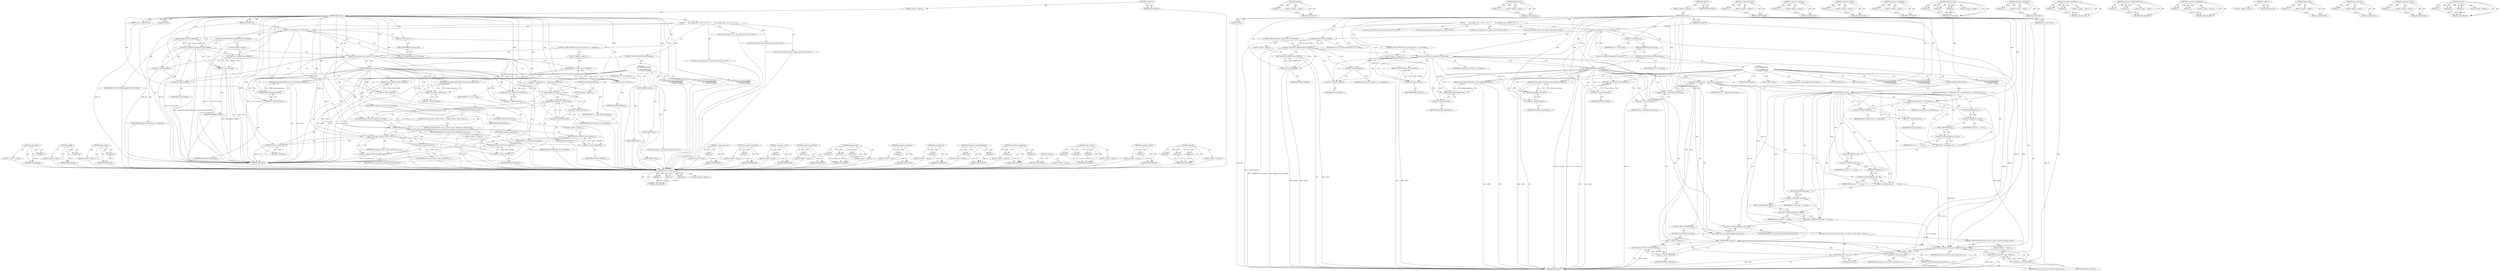digraph "memset" {
vulnerable_193 [label=<(METHOD,ipddp_delete)>];
vulnerable_194 [label=<(PARAM,p1)>];
vulnerable_195 [label=<(BLOCK,&lt;empty&gt;,&lt;empty&gt;)>];
vulnerable_196 [label=<(METHOD_RETURN,ANY)>];
vulnerable_147 [label=<(METHOD,capable)>];
vulnerable_148 [label=<(PARAM,p1)>];
vulnerable_149 [label=<(BLOCK,&lt;empty&gt;,&lt;empty&gt;)>];
vulnerable_150 [label=<(METHOD_RETURN,ANY)>];
vulnerable_169 [label=<(METHOD,ipddp_create)>];
vulnerable_170 [label=<(PARAM,p1)>];
vulnerable_171 [label=<(BLOCK,&lt;empty&gt;,&lt;empty&gt;)>];
vulnerable_172 [label=<(METHOD_RETURN,ANY)>];
vulnerable_6 [label=<(METHOD,&lt;global&gt;)<SUB>1</SUB>>];
vulnerable_7 [label=<(BLOCK,&lt;empty&gt;,&lt;empty&gt;)<SUB>1</SUB>>];
vulnerable_8 [label=<(METHOD,ipddp_ioctl)<SUB>1</SUB>>];
vulnerable_9 [label=<(PARAM,struct net_device *dev)<SUB>1</SUB>>];
vulnerable_10 [label=<(PARAM,struct ifreq *ifr)<SUB>1</SUB>>];
vulnerable_11 [label=<(PARAM,int cmd)<SUB>1</SUB>>];
vulnerable_12 [label=<(BLOCK,{
        struct ipddp_route __user *rt = ifr-&gt;...,{
        struct ipddp_route __user *rt = ifr-&gt;...)<SUB>2</SUB>>];
vulnerable_13 [label="<(LOCAL,struct ipddp_route __user: ipddp_route)<SUB>3</SUB>>"];
vulnerable_14 [label=<(&lt;operator&gt;.assignment,*rt = ifr-&gt;ifr_data)<SUB>3</SUB>>];
vulnerable_15 [label=<(&lt;operator&gt;.indirection,*rt)<SUB>3</SUB>>];
vulnerable_16 [label=<(IDENTIFIER,rt,*rt = ifr-&gt;ifr_data)<SUB>3</SUB>>];
vulnerable_17 [label=<(&lt;operator&gt;.indirectFieldAccess,ifr-&gt;ifr_data)<SUB>3</SUB>>];
vulnerable_18 [label=<(IDENTIFIER,ifr,*rt = ifr-&gt;ifr_data)<SUB>3</SUB>>];
vulnerable_19 [label=<(FIELD_IDENTIFIER,ifr_data,ifr_data)<SUB>3</SUB>>];
vulnerable_20 [label="<(LOCAL,struct ipddp_route rcp: ipddp_route)<SUB>4</SUB>>"];
vulnerable_21 [label="<(LOCAL,struct ipddp_route rcp2: ipddp_route)<SUB>4</SUB>>"];
vulnerable_22 [label="<(LOCAL,struct ipddp_route* rp: ipddp_route*)<SUB>4</SUB>>"];
vulnerable_23 [label=<(CONTROL_STRUCTURE,IF,if (!capable(CAP_NET_ADMIN)))<SUB>6</SUB>>];
vulnerable_24 [label=<(&lt;operator&gt;.logicalNot,!capable(CAP_NET_ADMIN))<SUB>6</SUB>>];
vulnerable_25 [label=<(capable,capable(CAP_NET_ADMIN))<SUB>6</SUB>>];
vulnerable_26 [label=<(IDENTIFIER,CAP_NET_ADMIN,capable(CAP_NET_ADMIN))<SUB>6</SUB>>];
vulnerable_27 [label=<(BLOCK,&lt;empty&gt;,&lt;empty&gt;)<SUB>7</SUB>>];
vulnerable_28 [label=<(RETURN,return -EPERM;,return -EPERM;)<SUB>7</SUB>>];
vulnerable_29 [label=<(&lt;operator&gt;.minus,-EPERM)<SUB>7</SUB>>];
vulnerable_30 [label=<(IDENTIFIER,EPERM,-EPERM)<SUB>7</SUB>>];
vulnerable_31 [label=<(CONTROL_STRUCTURE,IF,if (copy_from_user(&amp;rcp, rt, sizeof(rcp))))<SUB>9</SUB>>];
vulnerable_32 [label=<(copy_from_user,copy_from_user(&amp;rcp, rt, sizeof(rcp)))<SUB>9</SUB>>];
vulnerable_33 [label=<(&lt;operator&gt;.addressOf,&amp;rcp)<SUB>9</SUB>>];
vulnerable_34 [label=<(IDENTIFIER,rcp,copy_from_user(&amp;rcp, rt, sizeof(rcp)))<SUB>9</SUB>>];
vulnerable_35 [label=<(IDENTIFIER,rt,copy_from_user(&amp;rcp, rt, sizeof(rcp)))<SUB>9</SUB>>];
vulnerable_36 [label=<(&lt;operator&gt;.sizeOf,sizeof(rcp))<SUB>9</SUB>>];
vulnerable_37 [label=<(IDENTIFIER,rcp,sizeof(rcp))<SUB>9</SUB>>];
vulnerable_38 [label=<(BLOCK,&lt;empty&gt;,&lt;empty&gt;)<SUB>10</SUB>>];
vulnerable_39 [label=<(RETURN,return -EFAULT;,return -EFAULT;)<SUB>10</SUB>>];
vulnerable_40 [label=<(&lt;operator&gt;.minus,-EFAULT)<SUB>10</SUB>>];
vulnerable_41 [label=<(IDENTIFIER,EFAULT,-EFAULT)<SUB>10</SUB>>];
vulnerable_42 [label=<(CONTROL_STRUCTURE,SWITCH,switch(cmd))<SUB>12</SUB>>];
vulnerable_43 [label=<(IDENTIFIER,cmd,switch(cmd))<SUB>12</SUB>>];
vulnerable_44 [label="<(BLOCK,{
		case SIOCADDIPDDPRT:
                      ...,{
		case SIOCADDIPDDPRT:
                      ...)<SUB>13</SUB>>"];
vulnerable_45 [label=<(JUMP_TARGET,case)<SUB>14</SUB>>];
vulnerable_46 [label="<(IDENTIFIER,SIOCADDIPDDPRT,{
		case SIOCADDIPDDPRT:
                      ...)<SUB>14</SUB>>"];
vulnerable_47 [label=<(RETURN,return ipddp_create(&amp;rcp);,return ipddp_create(&amp;rcp);)<SUB>15</SUB>>];
vulnerable_48 [label=<(ipddp_create,ipddp_create(&amp;rcp))<SUB>15</SUB>>];
vulnerable_49 [label=<(&lt;operator&gt;.addressOf,&amp;rcp)<SUB>15</SUB>>];
vulnerable_50 [label=<(IDENTIFIER,rcp,ipddp_create(&amp;rcp))<SUB>15</SUB>>];
vulnerable_51 [label=<(JUMP_TARGET,case)<SUB>17</SUB>>];
vulnerable_52 [label="<(IDENTIFIER,SIOCFINDIPDDPRT,{
		case SIOCADDIPDDPRT:
                      ...)<SUB>17</SUB>>"];
vulnerable_53 [label="<(LOCAL,spin_lock_bh : spin_lock_bh)<SUB>18</SUB>>"];
vulnerable_54 [label=<(&lt;operator&gt;.assignment,rp = __ipddp_find_route(&amp;rcp))<SUB>19</SUB>>];
vulnerable_55 [label=<(IDENTIFIER,rp,rp = __ipddp_find_route(&amp;rcp))<SUB>19</SUB>>];
vulnerable_56 [label=<(__ipddp_find_route,__ipddp_find_route(&amp;rcp))<SUB>19</SUB>>];
vulnerable_57 [label=<(&lt;operator&gt;.addressOf,&amp;rcp)<SUB>19</SUB>>];
vulnerable_58 [label=<(IDENTIFIER,rcp,__ipddp_find_route(&amp;rcp))<SUB>19</SUB>>];
vulnerable_59 [label=<(CONTROL_STRUCTURE,IF,if (rp))<SUB>20</SUB>>];
vulnerable_60 [label=<(IDENTIFIER,rp,if (rp))<SUB>20</SUB>>];
vulnerable_61 [label=<(BLOCK,&lt;empty&gt;,&lt;empty&gt;)<SUB>21</SUB>>];
vulnerable_62 [label=<(memcpy,memcpy(&amp;rcp2, rp, sizeof(rcp2)))<SUB>21</SUB>>];
vulnerable_63 [label=<(&lt;operator&gt;.addressOf,&amp;rcp2)<SUB>21</SUB>>];
vulnerable_64 [label=<(IDENTIFIER,rcp2,memcpy(&amp;rcp2, rp, sizeof(rcp2)))<SUB>21</SUB>>];
vulnerable_65 [label=<(IDENTIFIER,rp,memcpy(&amp;rcp2, rp, sizeof(rcp2)))<SUB>21</SUB>>];
vulnerable_66 [label=<(&lt;operator&gt;.sizeOf,sizeof(rcp2))<SUB>21</SUB>>];
vulnerable_67 [label=<(IDENTIFIER,rcp2,sizeof(rcp2))<SUB>21</SUB>>];
vulnerable_68 [label=<(spin_unlock_bh,spin_unlock_bh(&amp;ipddp_route_lock))<SUB>22</SUB>>];
vulnerable_69 [label=<(&lt;operator&gt;.addressOf,&amp;ipddp_route_lock)<SUB>22</SUB>>];
vulnerable_70 [label=<(IDENTIFIER,ipddp_route_lock,spin_unlock_bh(&amp;ipddp_route_lock))<SUB>22</SUB>>];
vulnerable_71 [label=<(CONTROL_STRUCTURE,IF,if (rp))<SUB>24</SUB>>];
vulnerable_72 [label=<(IDENTIFIER,rp,if (rp))<SUB>24</SUB>>];
vulnerable_73 [label=<(BLOCK,{
				if (copy_to_user(rt, &amp;rcp2,
						 sizeof...,{
				if (copy_to_user(rt, &amp;rcp2,
						 sizeof...)<SUB>24</SUB>>];
vulnerable_74 [label=<(CONTROL_STRUCTURE,IF,if (copy_to_user(rt, &amp;rcp2,
						 sizeof(struct ipddp_route))))<SUB>25</SUB>>];
vulnerable_75 [label=<(copy_to_user,copy_to_user(rt, &amp;rcp2,
						 sizeof(struct ip...)<SUB>25</SUB>>];
vulnerable_76 [label=<(IDENTIFIER,rt,copy_to_user(rt, &amp;rcp2,
						 sizeof(struct ip...)<SUB>25</SUB>>];
vulnerable_77 [label=<(&lt;operator&gt;.addressOf,&amp;rcp2)<SUB>25</SUB>>];
vulnerable_78 [label=<(IDENTIFIER,rcp2,copy_to_user(rt, &amp;rcp2,
						 sizeof(struct ip...)<SUB>25</SUB>>];
vulnerable_79 [label=<(&lt;operator&gt;.sizeOf,sizeof(struct ipddp_route))<SUB>26</SUB>>];
vulnerable_80 [label=<(IDENTIFIER,struct ipddp_route,sizeof(struct ipddp_route))<SUB>26</SUB>>];
vulnerable_81 [label=<(BLOCK,&lt;empty&gt;,&lt;empty&gt;)<SUB>27</SUB>>];
vulnerable_82 [label=<(RETURN,return -EFAULT;,return -EFAULT;)<SUB>27</SUB>>];
vulnerable_83 [label=<(&lt;operator&gt;.minus,-EFAULT)<SUB>27</SUB>>];
vulnerable_84 [label=<(IDENTIFIER,EFAULT,-EFAULT)<SUB>27</SUB>>];
vulnerable_85 [label=<(RETURN,return 0;,return 0;)<SUB>28</SUB>>];
vulnerable_86 [label=<(LITERAL,0,return 0;)<SUB>28</SUB>>];
vulnerable_87 [label=<(CONTROL_STRUCTURE,ELSE,else)<SUB>30</SUB>>];
vulnerable_88 [label=<(BLOCK,&lt;empty&gt;,&lt;empty&gt;)<SUB>30</SUB>>];
vulnerable_89 [label=<(RETURN,return -ENOENT;,return -ENOENT;)<SUB>30</SUB>>];
vulnerable_90 [label=<(&lt;operator&gt;.minus,-ENOENT)<SUB>30</SUB>>];
vulnerable_91 [label=<(IDENTIFIER,ENOENT,-ENOENT)<SUB>30</SUB>>];
vulnerable_92 [label=<(JUMP_TARGET,case)<SUB>32</SUB>>];
vulnerable_93 [label="<(IDENTIFIER,SIOCDELIPDDPRT,{
		case SIOCADDIPDDPRT:
                      ...)<SUB>32</SUB>>"];
vulnerable_94 [label=<(RETURN,return ipddp_delete(&amp;rcp);,return ipddp_delete(&amp;rcp);)<SUB>33</SUB>>];
vulnerable_95 [label=<(ipddp_delete,ipddp_delete(&amp;rcp))<SUB>33</SUB>>];
vulnerable_96 [label=<(&lt;operator&gt;.addressOf,&amp;rcp)<SUB>33</SUB>>];
vulnerable_97 [label=<(IDENTIFIER,rcp,ipddp_delete(&amp;rcp))<SUB>33</SUB>>];
vulnerable_98 [label=<(JUMP_TARGET,default)<SUB>35</SUB>>];
vulnerable_99 [label=<(RETURN,return -EINVAL;,return -EINVAL;)<SUB>36</SUB>>];
vulnerable_100 [label=<(&lt;operator&gt;.minus,-EINVAL)<SUB>36</SUB>>];
vulnerable_101 [label=<(IDENTIFIER,EINVAL,-EINVAL)<SUB>36</SUB>>];
vulnerable_102 [label=<(METHOD_RETURN,int)<SUB>1</SUB>>];
vulnerable_104 [label=<(METHOD_RETURN,ANY)<SUB>1</SUB>>];
vulnerable_173 [label=<(METHOD,__ipddp_find_route)>];
vulnerable_174 [label=<(PARAM,p1)>];
vulnerable_175 [label=<(BLOCK,&lt;empty&gt;,&lt;empty&gt;)>];
vulnerable_176 [label=<(METHOD_RETURN,ANY)>];
vulnerable_134 [label=<(METHOD,&lt;operator&gt;.indirection)>];
vulnerable_135 [label=<(PARAM,p1)>];
vulnerable_136 [label=<(BLOCK,&lt;empty&gt;,&lt;empty&gt;)>];
vulnerable_137 [label=<(METHOD_RETURN,ANY)>];
vulnerable_165 [label=<(METHOD,&lt;operator&gt;.sizeOf)>];
vulnerable_166 [label=<(PARAM,p1)>];
vulnerable_167 [label=<(BLOCK,&lt;empty&gt;,&lt;empty&gt;)>];
vulnerable_168 [label=<(METHOD_RETURN,ANY)>];
vulnerable_161 [label=<(METHOD,&lt;operator&gt;.addressOf)>];
vulnerable_162 [label=<(PARAM,p1)>];
vulnerable_163 [label=<(BLOCK,&lt;empty&gt;,&lt;empty&gt;)>];
vulnerable_164 [label=<(METHOD_RETURN,ANY)>];
vulnerable_155 [label=<(METHOD,copy_from_user)>];
vulnerable_156 [label=<(PARAM,p1)>];
vulnerable_157 [label=<(PARAM,p2)>];
vulnerable_158 [label=<(PARAM,p3)>];
vulnerable_159 [label=<(BLOCK,&lt;empty&gt;,&lt;empty&gt;)>];
vulnerable_160 [label=<(METHOD_RETURN,ANY)>];
vulnerable_143 [label=<(METHOD,&lt;operator&gt;.logicalNot)>];
vulnerable_144 [label=<(PARAM,p1)>];
vulnerable_145 [label=<(BLOCK,&lt;empty&gt;,&lt;empty&gt;)>];
vulnerable_146 [label=<(METHOD_RETURN,ANY)>];
vulnerable_183 [label=<(METHOD,spin_unlock_bh)>];
vulnerable_184 [label=<(PARAM,p1)>];
vulnerable_185 [label=<(BLOCK,&lt;empty&gt;,&lt;empty&gt;)>];
vulnerable_186 [label=<(METHOD_RETURN,ANY)>];
vulnerable_138 [label=<(METHOD,&lt;operator&gt;.indirectFieldAccess)>];
vulnerable_139 [label=<(PARAM,p1)>];
vulnerable_140 [label=<(PARAM,p2)>];
vulnerable_141 [label=<(BLOCK,&lt;empty&gt;,&lt;empty&gt;)>];
vulnerable_142 [label=<(METHOD_RETURN,ANY)>];
vulnerable_129 [label=<(METHOD,&lt;operator&gt;.assignment)>];
vulnerable_130 [label=<(PARAM,p1)>];
vulnerable_131 [label=<(PARAM,p2)>];
vulnerable_132 [label=<(BLOCK,&lt;empty&gt;,&lt;empty&gt;)>];
vulnerable_133 [label=<(METHOD_RETURN,ANY)>];
vulnerable_123 [label=<(METHOD,&lt;global&gt;)<SUB>1</SUB>>];
vulnerable_124 [label=<(BLOCK,&lt;empty&gt;,&lt;empty&gt;)>];
vulnerable_125 [label=<(METHOD_RETURN,ANY)>];
vulnerable_187 [label=<(METHOD,copy_to_user)>];
vulnerable_188 [label=<(PARAM,p1)>];
vulnerable_189 [label=<(PARAM,p2)>];
vulnerable_190 [label=<(PARAM,p3)>];
vulnerable_191 [label=<(BLOCK,&lt;empty&gt;,&lt;empty&gt;)>];
vulnerable_192 [label=<(METHOD_RETURN,ANY)>];
vulnerable_151 [label=<(METHOD,&lt;operator&gt;.minus)>];
vulnerable_152 [label=<(PARAM,p1)>];
vulnerable_153 [label=<(BLOCK,&lt;empty&gt;,&lt;empty&gt;)>];
vulnerable_154 [label=<(METHOD_RETURN,ANY)>];
vulnerable_177 [label=<(METHOD,memcpy)>];
vulnerable_178 [label=<(PARAM,p1)>];
vulnerable_179 [label=<(PARAM,p2)>];
vulnerable_180 [label=<(PARAM,p3)>];
vulnerable_181 [label=<(BLOCK,&lt;empty&gt;,&lt;empty&gt;)>];
vulnerable_182 [label=<(METHOD_RETURN,ANY)>];
fixed_213 [label=<(METHOD,copy_to_user)>];
fixed_214 [label=<(PARAM,p1)>];
fixed_215 [label=<(PARAM,p2)>];
fixed_216 [label=<(PARAM,p3)>];
fixed_217 [label=<(BLOCK,&lt;empty&gt;,&lt;empty&gt;)>];
fixed_218 [label=<(METHOD_RETURN,ANY)>];
fixed_168 [label=<(METHOD,capable)>];
fixed_169 [label=<(PARAM,p1)>];
fixed_170 [label=<(BLOCK,&lt;empty&gt;,&lt;empty&gt;)>];
fixed_171 [label=<(METHOD_RETURN,ANY)>];
fixed_190 [label=<(METHOD,ipddp_create)>];
fixed_191 [label=<(PARAM,p1)>];
fixed_192 [label=<(BLOCK,&lt;empty&gt;,&lt;empty&gt;)>];
fixed_193 [label=<(METHOD_RETURN,ANY)>];
fixed_6 [label=<(METHOD,&lt;global&gt;)<SUB>1</SUB>>];
fixed_7 [label=<(BLOCK,&lt;empty&gt;,&lt;empty&gt;)<SUB>1</SUB>>];
fixed_8 [label=<(METHOD,ipddp_ioctl)<SUB>1</SUB>>];
fixed_9 [label=<(PARAM,struct net_device *dev)<SUB>1</SUB>>];
fixed_10 [label=<(PARAM,struct ifreq *ifr)<SUB>1</SUB>>];
fixed_11 [label=<(PARAM,int cmd)<SUB>1</SUB>>];
fixed_12 [label=<(BLOCK,{
        struct ipddp_route __user *rt = ifr-&gt;...,{
        struct ipddp_route __user *rt = ifr-&gt;...)<SUB>2</SUB>>];
fixed_13 [label="<(LOCAL,struct ipddp_route __user: ipddp_route)<SUB>3</SUB>>"];
fixed_14 [label=<(&lt;operator&gt;.assignment,*rt = ifr-&gt;ifr_data)<SUB>3</SUB>>];
fixed_15 [label=<(&lt;operator&gt;.indirection,*rt)<SUB>3</SUB>>];
fixed_16 [label=<(IDENTIFIER,rt,*rt = ifr-&gt;ifr_data)<SUB>3</SUB>>];
fixed_17 [label=<(&lt;operator&gt;.indirectFieldAccess,ifr-&gt;ifr_data)<SUB>3</SUB>>];
fixed_18 [label=<(IDENTIFIER,ifr,*rt = ifr-&gt;ifr_data)<SUB>3</SUB>>];
fixed_19 [label=<(FIELD_IDENTIFIER,ifr_data,ifr_data)<SUB>3</SUB>>];
fixed_20 [label="<(LOCAL,struct ipddp_route rcp: ipddp_route)<SUB>4</SUB>>"];
fixed_21 [label="<(LOCAL,struct ipddp_route rcp2: ipddp_route)<SUB>4</SUB>>"];
fixed_22 [label="<(LOCAL,struct ipddp_route* rp: ipddp_route*)<SUB>4</SUB>>"];
fixed_23 [label=<(CONTROL_STRUCTURE,IF,if (!capable(CAP_NET_ADMIN)))<SUB>6</SUB>>];
fixed_24 [label=<(&lt;operator&gt;.logicalNot,!capable(CAP_NET_ADMIN))<SUB>6</SUB>>];
fixed_25 [label=<(capable,capable(CAP_NET_ADMIN))<SUB>6</SUB>>];
fixed_26 [label=<(IDENTIFIER,CAP_NET_ADMIN,capable(CAP_NET_ADMIN))<SUB>6</SUB>>];
fixed_27 [label=<(BLOCK,&lt;empty&gt;,&lt;empty&gt;)<SUB>7</SUB>>];
fixed_28 [label=<(RETURN,return -EPERM;,return -EPERM;)<SUB>7</SUB>>];
fixed_29 [label=<(&lt;operator&gt;.minus,-EPERM)<SUB>7</SUB>>];
fixed_30 [label=<(IDENTIFIER,EPERM,-EPERM)<SUB>7</SUB>>];
fixed_31 [label=<(CONTROL_STRUCTURE,IF,if (copy_from_user(&amp;rcp, rt, sizeof(rcp))))<SUB>9</SUB>>];
fixed_32 [label=<(copy_from_user,copy_from_user(&amp;rcp, rt, sizeof(rcp)))<SUB>9</SUB>>];
fixed_33 [label=<(&lt;operator&gt;.addressOf,&amp;rcp)<SUB>9</SUB>>];
fixed_34 [label=<(IDENTIFIER,rcp,copy_from_user(&amp;rcp, rt, sizeof(rcp)))<SUB>9</SUB>>];
fixed_35 [label=<(IDENTIFIER,rt,copy_from_user(&amp;rcp, rt, sizeof(rcp)))<SUB>9</SUB>>];
fixed_36 [label=<(&lt;operator&gt;.sizeOf,sizeof(rcp))<SUB>9</SUB>>];
fixed_37 [label=<(IDENTIFIER,rcp,sizeof(rcp))<SUB>9</SUB>>];
fixed_38 [label=<(BLOCK,&lt;empty&gt;,&lt;empty&gt;)<SUB>10</SUB>>];
fixed_39 [label=<(RETURN,return -EFAULT;,return -EFAULT;)<SUB>10</SUB>>];
fixed_40 [label=<(&lt;operator&gt;.minus,-EFAULT)<SUB>10</SUB>>];
fixed_41 [label=<(IDENTIFIER,EFAULT,-EFAULT)<SUB>10</SUB>>];
fixed_42 [label=<(CONTROL_STRUCTURE,SWITCH,switch(cmd))<SUB>12</SUB>>];
fixed_43 [label=<(IDENTIFIER,cmd,switch(cmd))<SUB>12</SUB>>];
fixed_44 [label="<(BLOCK,{
		case SIOCADDIPDDPRT:
                      ...,{
		case SIOCADDIPDDPRT:
                      ...)<SUB>13</SUB>>"];
fixed_45 [label=<(JUMP_TARGET,case)<SUB>14</SUB>>];
fixed_46 [label="<(IDENTIFIER,SIOCADDIPDDPRT,{
		case SIOCADDIPDDPRT:
                      ...)<SUB>14</SUB>>"];
fixed_47 [label=<(RETURN,return ipddp_create(&amp;rcp);,return ipddp_create(&amp;rcp);)<SUB>15</SUB>>];
fixed_48 [label=<(ipddp_create,ipddp_create(&amp;rcp))<SUB>15</SUB>>];
fixed_49 [label=<(&lt;operator&gt;.addressOf,&amp;rcp)<SUB>15</SUB>>];
fixed_50 [label=<(IDENTIFIER,rcp,ipddp_create(&amp;rcp))<SUB>15</SUB>>];
fixed_51 [label=<(JUMP_TARGET,case)<SUB>17</SUB>>];
fixed_52 [label="<(IDENTIFIER,SIOCFINDIPDDPRT,{
		case SIOCADDIPDDPRT:
                      ...)<SUB>17</SUB>>"];
fixed_53 [label="<(LOCAL,spin_lock_bh : spin_lock_bh)<SUB>18</SUB>>"];
fixed_54 [label=<(&lt;operator&gt;.assignment,rp = __ipddp_find_route(&amp;rcp))<SUB>19</SUB>>];
fixed_55 [label=<(IDENTIFIER,rp,rp = __ipddp_find_route(&amp;rcp))<SUB>19</SUB>>];
fixed_56 [label=<(__ipddp_find_route,__ipddp_find_route(&amp;rcp))<SUB>19</SUB>>];
fixed_57 [label=<(&lt;operator&gt;.addressOf,&amp;rcp)<SUB>19</SUB>>];
fixed_58 [label=<(IDENTIFIER,rcp,__ipddp_find_route(&amp;rcp))<SUB>19</SUB>>];
fixed_59 [label=<(CONTROL_STRUCTURE,IF,if (rp))<SUB>20</SUB>>];
fixed_60 [label=<(IDENTIFIER,rp,if (rp))<SUB>20</SUB>>];
fixed_61 [label=<(BLOCK,{
				memset(&amp;rcp2, 0, sizeof(rcp2));
				rcp2....,{
				memset(&amp;rcp2, 0, sizeof(rcp2));
				rcp2....)<SUB>20</SUB>>];
fixed_62 [label=<(memset,memset(&amp;rcp2, 0, sizeof(rcp2)))<SUB>21</SUB>>];
fixed_63 [label=<(&lt;operator&gt;.addressOf,&amp;rcp2)<SUB>21</SUB>>];
fixed_64 [label=<(IDENTIFIER,rcp2,memset(&amp;rcp2, 0, sizeof(rcp2)))<SUB>21</SUB>>];
fixed_65 [label=<(LITERAL,0,memset(&amp;rcp2, 0, sizeof(rcp2)))<SUB>21</SUB>>];
fixed_66 [label=<(&lt;operator&gt;.sizeOf,sizeof(rcp2))<SUB>21</SUB>>];
fixed_67 [label=<(IDENTIFIER,rcp2,sizeof(rcp2))<SUB>21</SUB>>];
fixed_68 [label=<(&lt;operator&gt;.assignment,rcp2.ip    = rp-&gt;ip)<SUB>22</SUB>>];
fixed_69 [label=<(&lt;operator&gt;.fieldAccess,rcp2.ip)<SUB>22</SUB>>];
fixed_70 [label=<(IDENTIFIER,rcp2,rcp2.ip    = rp-&gt;ip)<SUB>22</SUB>>];
fixed_71 [label=<(FIELD_IDENTIFIER,ip,ip)<SUB>22</SUB>>];
fixed_72 [label=<(&lt;operator&gt;.indirectFieldAccess,rp-&gt;ip)<SUB>22</SUB>>];
fixed_73 [label=<(IDENTIFIER,rp,rcp2.ip    = rp-&gt;ip)<SUB>22</SUB>>];
fixed_74 [label=<(FIELD_IDENTIFIER,ip,ip)<SUB>22</SUB>>];
fixed_75 [label=<(&lt;operator&gt;.assignment,rcp2.at    = rp-&gt;at)<SUB>23</SUB>>];
fixed_76 [label=<(&lt;operator&gt;.fieldAccess,rcp2.at)<SUB>23</SUB>>];
fixed_77 [label=<(IDENTIFIER,rcp2,rcp2.at    = rp-&gt;at)<SUB>23</SUB>>];
fixed_78 [label=<(FIELD_IDENTIFIER,at,at)<SUB>23</SUB>>];
fixed_79 [label=<(&lt;operator&gt;.indirectFieldAccess,rp-&gt;at)<SUB>23</SUB>>];
fixed_80 [label=<(IDENTIFIER,rp,rcp2.at    = rp-&gt;at)<SUB>23</SUB>>];
fixed_81 [label=<(FIELD_IDENTIFIER,at,at)<SUB>23</SUB>>];
fixed_82 [label=<(&lt;operator&gt;.assignment,rcp2.flags = rp-&gt;flags)<SUB>24</SUB>>];
fixed_83 [label=<(&lt;operator&gt;.fieldAccess,rcp2.flags)<SUB>24</SUB>>];
fixed_84 [label=<(IDENTIFIER,rcp2,rcp2.flags = rp-&gt;flags)<SUB>24</SUB>>];
fixed_85 [label=<(FIELD_IDENTIFIER,flags,flags)<SUB>24</SUB>>];
fixed_86 [label=<(&lt;operator&gt;.indirectFieldAccess,rp-&gt;flags)<SUB>24</SUB>>];
fixed_87 [label=<(IDENTIFIER,rp,rcp2.flags = rp-&gt;flags)<SUB>24</SUB>>];
fixed_88 [label=<(FIELD_IDENTIFIER,flags,flags)<SUB>24</SUB>>];
fixed_89 [label=<(spin_unlock_bh,spin_unlock_bh(&amp;ipddp_route_lock))<SUB>26</SUB>>];
fixed_90 [label=<(&lt;operator&gt;.addressOf,&amp;ipddp_route_lock)<SUB>26</SUB>>];
fixed_91 [label=<(IDENTIFIER,ipddp_route_lock,spin_unlock_bh(&amp;ipddp_route_lock))<SUB>26</SUB>>];
fixed_92 [label=<(CONTROL_STRUCTURE,IF,if (rp))<SUB>28</SUB>>];
fixed_93 [label=<(IDENTIFIER,rp,if (rp))<SUB>28</SUB>>];
fixed_94 [label=<(BLOCK,{
				if (copy_to_user(rt, &amp;rcp2,
						 sizeof...,{
				if (copy_to_user(rt, &amp;rcp2,
						 sizeof...)<SUB>28</SUB>>];
fixed_95 [label=<(CONTROL_STRUCTURE,IF,if (copy_to_user(rt, &amp;rcp2,
						 sizeof(struct ipddp_route))))<SUB>29</SUB>>];
fixed_96 [label=<(copy_to_user,copy_to_user(rt, &amp;rcp2,
						 sizeof(struct ip...)<SUB>29</SUB>>];
fixed_97 [label=<(IDENTIFIER,rt,copy_to_user(rt, &amp;rcp2,
						 sizeof(struct ip...)<SUB>29</SUB>>];
fixed_98 [label=<(&lt;operator&gt;.addressOf,&amp;rcp2)<SUB>29</SUB>>];
fixed_99 [label=<(IDENTIFIER,rcp2,copy_to_user(rt, &amp;rcp2,
						 sizeof(struct ip...)<SUB>29</SUB>>];
fixed_100 [label=<(&lt;operator&gt;.sizeOf,sizeof(struct ipddp_route))<SUB>30</SUB>>];
fixed_101 [label=<(IDENTIFIER,struct ipddp_route,sizeof(struct ipddp_route))<SUB>30</SUB>>];
fixed_102 [label=<(BLOCK,&lt;empty&gt;,&lt;empty&gt;)<SUB>31</SUB>>];
fixed_103 [label=<(RETURN,return -EFAULT;,return -EFAULT;)<SUB>31</SUB>>];
fixed_104 [label=<(&lt;operator&gt;.minus,-EFAULT)<SUB>31</SUB>>];
fixed_105 [label=<(IDENTIFIER,EFAULT,-EFAULT)<SUB>31</SUB>>];
fixed_106 [label=<(RETURN,return 0;,return 0;)<SUB>32</SUB>>];
fixed_107 [label=<(LITERAL,0,return 0;)<SUB>32</SUB>>];
fixed_108 [label=<(CONTROL_STRUCTURE,ELSE,else)<SUB>34</SUB>>];
fixed_109 [label=<(BLOCK,&lt;empty&gt;,&lt;empty&gt;)<SUB>34</SUB>>];
fixed_110 [label=<(RETURN,return -ENOENT;,return -ENOENT;)<SUB>34</SUB>>];
fixed_111 [label=<(&lt;operator&gt;.minus,-ENOENT)<SUB>34</SUB>>];
fixed_112 [label=<(IDENTIFIER,ENOENT,-ENOENT)<SUB>34</SUB>>];
fixed_113 [label=<(JUMP_TARGET,case)<SUB>36</SUB>>];
fixed_114 [label="<(IDENTIFIER,SIOCDELIPDDPRT,{
		case SIOCADDIPDDPRT:
                      ...)<SUB>36</SUB>>"];
fixed_115 [label=<(RETURN,return ipddp_delete(&amp;rcp);,return ipddp_delete(&amp;rcp);)<SUB>37</SUB>>];
fixed_116 [label=<(ipddp_delete,ipddp_delete(&amp;rcp))<SUB>37</SUB>>];
fixed_117 [label=<(&lt;operator&gt;.addressOf,&amp;rcp)<SUB>37</SUB>>];
fixed_118 [label=<(IDENTIFIER,rcp,ipddp_delete(&amp;rcp))<SUB>37</SUB>>];
fixed_119 [label=<(JUMP_TARGET,default)<SUB>39</SUB>>];
fixed_120 [label=<(RETURN,return -EINVAL;,return -EINVAL;)<SUB>40</SUB>>];
fixed_121 [label=<(&lt;operator&gt;.minus,-EINVAL)<SUB>40</SUB>>];
fixed_122 [label=<(IDENTIFIER,EINVAL,-EINVAL)<SUB>40</SUB>>];
fixed_123 [label=<(METHOD_RETURN,int)<SUB>1</SUB>>];
fixed_125 [label=<(METHOD_RETURN,ANY)<SUB>1</SUB>>];
fixed_194 [label=<(METHOD,__ipddp_find_route)>];
fixed_195 [label=<(PARAM,p1)>];
fixed_196 [label=<(BLOCK,&lt;empty&gt;,&lt;empty&gt;)>];
fixed_197 [label=<(METHOD_RETURN,ANY)>];
fixed_155 [label=<(METHOD,&lt;operator&gt;.indirection)>];
fixed_156 [label=<(PARAM,p1)>];
fixed_157 [label=<(BLOCK,&lt;empty&gt;,&lt;empty&gt;)>];
fixed_158 [label=<(METHOD_RETURN,ANY)>];
fixed_186 [label=<(METHOD,&lt;operator&gt;.sizeOf)>];
fixed_187 [label=<(PARAM,p1)>];
fixed_188 [label=<(BLOCK,&lt;empty&gt;,&lt;empty&gt;)>];
fixed_189 [label=<(METHOD_RETURN,ANY)>];
fixed_182 [label=<(METHOD,&lt;operator&gt;.addressOf)>];
fixed_183 [label=<(PARAM,p1)>];
fixed_184 [label=<(BLOCK,&lt;empty&gt;,&lt;empty&gt;)>];
fixed_185 [label=<(METHOD_RETURN,ANY)>];
fixed_176 [label=<(METHOD,copy_from_user)>];
fixed_177 [label=<(PARAM,p1)>];
fixed_178 [label=<(PARAM,p2)>];
fixed_179 [label=<(PARAM,p3)>];
fixed_180 [label=<(BLOCK,&lt;empty&gt;,&lt;empty&gt;)>];
fixed_181 [label=<(METHOD_RETURN,ANY)>];
fixed_164 [label=<(METHOD,&lt;operator&gt;.logicalNot)>];
fixed_165 [label=<(PARAM,p1)>];
fixed_166 [label=<(BLOCK,&lt;empty&gt;,&lt;empty&gt;)>];
fixed_167 [label=<(METHOD_RETURN,ANY)>];
fixed_204 [label=<(METHOD,&lt;operator&gt;.fieldAccess)>];
fixed_205 [label=<(PARAM,p1)>];
fixed_206 [label=<(PARAM,p2)>];
fixed_207 [label=<(BLOCK,&lt;empty&gt;,&lt;empty&gt;)>];
fixed_208 [label=<(METHOD_RETURN,ANY)>];
fixed_159 [label=<(METHOD,&lt;operator&gt;.indirectFieldAccess)>];
fixed_160 [label=<(PARAM,p1)>];
fixed_161 [label=<(PARAM,p2)>];
fixed_162 [label=<(BLOCK,&lt;empty&gt;,&lt;empty&gt;)>];
fixed_163 [label=<(METHOD_RETURN,ANY)>];
fixed_150 [label=<(METHOD,&lt;operator&gt;.assignment)>];
fixed_151 [label=<(PARAM,p1)>];
fixed_152 [label=<(PARAM,p2)>];
fixed_153 [label=<(BLOCK,&lt;empty&gt;,&lt;empty&gt;)>];
fixed_154 [label=<(METHOD_RETURN,ANY)>];
fixed_144 [label=<(METHOD,&lt;global&gt;)<SUB>1</SUB>>];
fixed_145 [label=<(BLOCK,&lt;empty&gt;,&lt;empty&gt;)>];
fixed_146 [label=<(METHOD_RETURN,ANY)>];
fixed_219 [label=<(METHOD,ipddp_delete)>];
fixed_220 [label=<(PARAM,p1)>];
fixed_221 [label=<(BLOCK,&lt;empty&gt;,&lt;empty&gt;)>];
fixed_222 [label=<(METHOD_RETURN,ANY)>];
fixed_209 [label=<(METHOD,spin_unlock_bh)>];
fixed_210 [label=<(PARAM,p1)>];
fixed_211 [label=<(BLOCK,&lt;empty&gt;,&lt;empty&gt;)>];
fixed_212 [label=<(METHOD_RETURN,ANY)>];
fixed_172 [label=<(METHOD,&lt;operator&gt;.minus)>];
fixed_173 [label=<(PARAM,p1)>];
fixed_174 [label=<(BLOCK,&lt;empty&gt;,&lt;empty&gt;)>];
fixed_175 [label=<(METHOD_RETURN,ANY)>];
fixed_198 [label=<(METHOD,memset)>];
fixed_199 [label=<(PARAM,p1)>];
fixed_200 [label=<(PARAM,p2)>];
fixed_201 [label=<(PARAM,p3)>];
fixed_202 [label=<(BLOCK,&lt;empty&gt;,&lt;empty&gt;)>];
fixed_203 [label=<(METHOD_RETURN,ANY)>];
vulnerable_193 -> vulnerable_194  [key=0, label="AST: "];
vulnerable_193 -> vulnerable_194  [key=1, label="DDG: "];
vulnerable_193 -> vulnerable_195  [key=0, label="AST: "];
vulnerable_193 -> vulnerable_196  [key=0, label="AST: "];
vulnerable_193 -> vulnerable_196  [key=1, label="CFG: "];
vulnerable_194 -> vulnerable_196  [key=0, label="DDG: p1"];
vulnerable_195 -> fixed_213  [key=0];
vulnerable_196 -> fixed_213  [key=0];
vulnerable_147 -> vulnerable_148  [key=0, label="AST: "];
vulnerable_147 -> vulnerable_148  [key=1, label="DDG: "];
vulnerable_147 -> vulnerable_149  [key=0, label="AST: "];
vulnerable_147 -> vulnerable_150  [key=0, label="AST: "];
vulnerable_147 -> vulnerable_150  [key=1, label="CFG: "];
vulnerable_148 -> vulnerable_150  [key=0, label="DDG: p1"];
vulnerable_149 -> fixed_213  [key=0];
vulnerable_150 -> fixed_213  [key=0];
vulnerable_169 -> vulnerable_170  [key=0, label="AST: "];
vulnerable_169 -> vulnerable_170  [key=1, label="DDG: "];
vulnerable_169 -> vulnerable_171  [key=0, label="AST: "];
vulnerable_169 -> vulnerable_172  [key=0, label="AST: "];
vulnerable_169 -> vulnerable_172  [key=1, label="CFG: "];
vulnerable_170 -> vulnerable_172  [key=0, label="DDG: p1"];
vulnerable_171 -> fixed_213  [key=0];
vulnerable_172 -> fixed_213  [key=0];
vulnerable_6 -> vulnerable_7  [key=0, label="AST: "];
vulnerable_6 -> vulnerable_104  [key=0, label="AST: "];
vulnerable_6 -> vulnerable_104  [key=1, label="CFG: "];
vulnerable_7 -> vulnerable_8  [key=0, label="AST: "];
vulnerable_8 -> vulnerable_9  [key=0, label="AST: "];
vulnerable_8 -> vulnerable_9  [key=1, label="DDG: "];
vulnerable_8 -> vulnerable_10  [key=0, label="AST: "];
vulnerable_8 -> vulnerable_10  [key=1, label="DDG: "];
vulnerable_8 -> vulnerable_11  [key=0, label="AST: "];
vulnerable_8 -> vulnerable_11  [key=1, label="DDG: "];
vulnerable_8 -> vulnerable_12  [key=0, label="AST: "];
vulnerable_8 -> vulnerable_102  [key=0, label="AST: "];
vulnerable_8 -> vulnerable_15  [key=0, label="CFG: "];
vulnerable_8 -> vulnerable_43  [key=0, label="DDG: "];
vulnerable_8 -> vulnerable_32  [key=0, label="DDG: "];
vulnerable_8 -> vulnerable_46  [key=0, label="DDG: "];
vulnerable_8 -> vulnerable_52  [key=0, label="DDG: "];
vulnerable_8 -> vulnerable_93  [key=0, label="DDG: "];
vulnerable_8 -> vulnerable_25  [key=0, label="DDG: "];
vulnerable_8 -> vulnerable_60  [key=0, label="DDG: "];
vulnerable_8 -> vulnerable_68  [key=0, label="DDG: "];
vulnerable_8 -> vulnerable_72  [key=0, label="DDG: "];
vulnerable_8 -> vulnerable_29  [key=0, label="DDG: "];
vulnerable_8 -> vulnerable_40  [key=0, label="DDG: "];
vulnerable_8 -> vulnerable_48  [key=0, label="DDG: "];
vulnerable_8 -> vulnerable_56  [key=0, label="DDG: "];
vulnerable_8 -> vulnerable_85  [key=0, label="DDG: "];
vulnerable_8 -> vulnerable_95  [key=0, label="DDG: "];
vulnerable_8 -> vulnerable_100  [key=0, label="DDG: "];
vulnerable_8 -> vulnerable_62  [key=0, label="DDG: "];
vulnerable_8 -> vulnerable_86  [key=0, label="DDG: "];
vulnerable_8 -> vulnerable_75  [key=0, label="DDG: "];
vulnerable_8 -> vulnerable_90  [key=0, label="DDG: "];
vulnerable_8 -> vulnerable_83  [key=0, label="DDG: "];
vulnerable_9 -> vulnerable_102  [key=0, label="DDG: dev"];
vulnerable_10 -> vulnerable_102  [key=0, label="DDG: ifr"];
vulnerable_10 -> vulnerable_14  [key=0, label="DDG: ifr"];
vulnerable_11 -> vulnerable_102  [key=0, label="DDG: cmd"];
vulnerable_12 -> vulnerable_13  [key=0, label="AST: "];
vulnerable_12 -> vulnerable_14  [key=0, label="AST: "];
vulnerable_12 -> vulnerable_20  [key=0, label="AST: "];
vulnerable_12 -> vulnerable_21  [key=0, label="AST: "];
vulnerable_12 -> vulnerable_22  [key=0, label="AST: "];
vulnerable_12 -> vulnerable_23  [key=0, label="AST: "];
vulnerable_12 -> vulnerable_31  [key=0, label="AST: "];
vulnerable_12 -> vulnerable_42  [key=0, label="AST: "];
vulnerable_13 -> fixed_213  [key=0];
vulnerable_14 -> vulnerable_15  [key=0, label="AST: "];
vulnerable_14 -> vulnerable_17  [key=0, label="AST: "];
vulnerable_14 -> vulnerable_25  [key=0, label="CFG: "];
vulnerable_14 -> vulnerable_102  [key=0, label="DDG: *rt"];
vulnerable_14 -> vulnerable_102  [key=1, label="DDG: ifr-&gt;ifr_data"];
vulnerable_14 -> vulnerable_102  [key=2, label="DDG: *rt = ifr-&gt;ifr_data"];
vulnerable_14 -> vulnerable_32  [key=0, label="DDG: *rt"];
vulnerable_14 -> vulnerable_75  [key=0, label="DDG: *rt"];
vulnerable_15 -> vulnerable_16  [key=0, label="AST: "];
vulnerable_15 -> vulnerable_19  [key=0, label="CFG: "];
vulnerable_16 -> fixed_213  [key=0];
vulnerable_17 -> vulnerable_18  [key=0, label="AST: "];
vulnerable_17 -> vulnerable_19  [key=0, label="AST: "];
vulnerable_17 -> vulnerable_14  [key=0, label="CFG: "];
vulnerable_18 -> fixed_213  [key=0];
vulnerable_19 -> vulnerable_17  [key=0, label="CFG: "];
vulnerable_20 -> fixed_213  [key=0];
vulnerable_21 -> fixed_213  [key=0];
vulnerable_22 -> fixed_213  [key=0];
vulnerable_23 -> vulnerable_24  [key=0, label="AST: "];
vulnerable_23 -> vulnerable_27  [key=0, label="AST: "];
vulnerable_24 -> vulnerable_25  [key=0, label="AST: "];
vulnerable_24 -> vulnerable_29  [key=0, label="CFG: "];
vulnerable_24 -> vulnerable_29  [key=1, label="CDG: "];
vulnerable_24 -> vulnerable_33  [key=0, label="CFG: "];
vulnerable_24 -> vulnerable_33  [key=1, label="CDG: "];
vulnerable_24 -> vulnerable_102  [key=0, label="DDG: capable(CAP_NET_ADMIN)"];
vulnerable_24 -> vulnerable_102  [key=1, label="DDG: !capable(CAP_NET_ADMIN)"];
vulnerable_24 -> vulnerable_32  [key=0, label="CDG: "];
vulnerable_24 -> vulnerable_28  [key=0, label="CDG: "];
vulnerable_24 -> vulnerable_36  [key=0, label="CDG: "];
vulnerable_25 -> vulnerable_26  [key=0, label="AST: "];
vulnerable_25 -> vulnerable_24  [key=0, label="CFG: "];
vulnerable_25 -> vulnerable_24  [key=1, label="DDG: CAP_NET_ADMIN"];
vulnerable_25 -> vulnerable_102  [key=0, label="DDG: CAP_NET_ADMIN"];
vulnerable_26 -> fixed_213  [key=0];
vulnerable_27 -> vulnerable_28  [key=0, label="AST: "];
vulnerable_28 -> vulnerable_29  [key=0, label="AST: "];
vulnerable_28 -> vulnerable_102  [key=0, label="CFG: "];
vulnerable_28 -> vulnerable_102  [key=1, label="DDG: &lt;RET&gt;"];
vulnerable_29 -> vulnerable_30  [key=0, label="AST: "];
vulnerable_29 -> vulnerable_28  [key=0, label="CFG: "];
vulnerable_29 -> vulnerable_28  [key=1, label="DDG: -EPERM"];
vulnerable_29 -> vulnerable_102  [key=0, label="DDG: EPERM"];
vulnerable_29 -> vulnerable_102  [key=1, label="DDG: -EPERM"];
vulnerable_30 -> fixed_213  [key=0];
vulnerable_31 -> vulnerable_32  [key=0, label="AST: "];
vulnerable_31 -> vulnerable_38  [key=0, label="AST: "];
vulnerable_32 -> vulnerable_33  [key=0, label="AST: "];
vulnerable_32 -> vulnerable_35  [key=0, label="AST: "];
vulnerable_32 -> vulnerable_36  [key=0, label="AST: "];
vulnerable_32 -> vulnerable_43  [key=0, label="CFG: "];
vulnerable_32 -> vulnerable_43  [key=1, label="CDG: "];
vulnerable_32 -> vulnerable_40  [key=0, label="CFG: "];
vulnerable_32 -> vulnerable_40  [key=1, label="CDG: "];
vulnerable_32 -> vulnerable_48  [key=0, label="DDG: &amp;rcp"];
vulnerable_32 -> vulnerable_56  [key=0, label="DDG: &amp;rcp"];
vulnerable_32 -> vulnerable_95  [key=0, label="DDG: &amp;rcp"];
vulnerable_32 -> vulnerable_75  [key=0, label="DDG: rt"];
vulnerable_32 -> vulnerable_39  [key=0, label="CDG: "];
vulnerable_33 -> vulnerable_34  [key=0, label="AST: "];
vulnerable_33 -> vulnerable_36  [key=0, label="CFG: "];
vulnerable_34 -> fixed_213  [key=0];
vulnerable_35 -> fixed_213  [key=0];
vulnerable_36 -> vulnerable_37  [key=0, label="AST: "];
vulnerable_36 -> vulnerable_32  [key=0, label="CFG: "];
vulnerable_37 -> fixed_213  [key=0];
vulnerable_38 -> vulnerable_39  [key=0, label="AST: "];
vulnerable_39 -> vulnerable_40  [key=0, label="AST: "];
vulnerable_39 -> vulnerable_102  [key=0, label="CFG: "];
vulnerable_39 -> vulnerable_102  [key=1, label="DDG: &lt;RET&gt;"];
vulnerable_40 -> vulnerable_41  [key=0, label="AST: "];
vulnerable_40 -> vulnerable_39  [key=0, label="CFG: "];
vulnerable_40 -> vulnerable_39  [key=1, label="DDG: -EFAULT"];
vulnerable_41 -> fixed_213  [key=0];
vulnerable_42 -> vulnerable_43  [key=0, label="AST: "];
vulnerable_42 -> vulnerable_44  [key=0, label="AST: "];
vulnerable_43 -> vulnerable_49  [key=0, label="CFG: "];
vulnerable_43 -> vulnerable_49  [key=1, label="CDG: "];
vulnerable_43 -> vulnerable_57  [key=0, label="CFG: "];
vulnerable_43 -> vulnerable_57  [key=1, label="CDG: "];
vulnerable_43 -> vulnerable_96  [key=0, label="CFG: "];
vulnerable_43 -> vulnerable_96  [key=1, label="CDG: "];
vulnerable_43 -> vulnerable_100  [key=0, label="CFG: "];
vulnerable_43 -> vulnerable_100  [key=1, label="CDG: "];
vulnerable_43 -> vulnerable_47  [key=0, label="CDG: "];
vulnerable_43 -> vulnerable_94  [key=0, label="CDG: "];
vulnerable_43 -> vulnerable_48  [key=0, label="CDG: "];
vulnerable_43 -> vulnerable_68  [key=0, label="CDG: "];
vulnerable_43 -> vulnerable_60  [key=0, label="CDG: "];
vulnerable_43 -> vulnerable_99  [key=0, label="CDG: "];
vulnerable_43 -> vulnerable_72  [key=0, label="CDG: "];
vulnerable_43 -> vulnerable_56  [key=0, label="CDG: "];
vulnerable_43 -> vulnerable_69  [key=0, label="CDG: "];
vulnerable_43 -> vulnerable_95  [key=0, label="CDG: "];
vulnerable_43 -> vulnerable_54  [key=0, label="CDG: "];
vulnerable_44 -> vulnerable_45  [key=0, label="AST: "];
vulnerable_44 -> vulnerable_46  [key=0, label="AST: "];
vulnerable_44 -> vulnerable_47  [key=0, label="AST: "];
vulnerable_44 -> vulnerable_51  [key=0, label="AST: "];
vulnerable_44 -> vulnerable_52  [key=0, label="AST: "];
vulnerable_44 -> vulnerable_53  [key=0, label="AST: "];
vulnerable_44 -> vulnerable_54  [key=0, label="AST: "];
vulnerable_44 -> vulnerable_59  [key=0, label="AST: "];
vulnerable_44 -> vulnerable_68  [key=0, label="AST: "];
vulnerable_44 -> vulnerable_71  [key=0, label="AST: "];
vulnerable_44 -> vulnerable_92  [key=0, label="AST: "];
vulnerable_44 -> vulnerable_93  [key=0, label="AST: "];
vulnerable_44 -> vulnerable_94  [key=0, label="AST: "];
vulnerable_44 -> vulnerable_98  [key=0, label="AST: "];
vulnerable_44 -> vulnerable_99  [key=0, label="AST: "];
vulnerable_45 -> fixed_213  [key=0];
vulnerable_46 -> fixed_213  [key=0];
vulnerable_47 -> vulnerable_48  [key=0, label="AST: "];
vulnerable_47 -> vulnerable_102  [key=0, label="CFG: "];
vulnerable_47 -> vulnerable_102  [key=1, label="DDG: &lt;RET&gt;"];
vulnerable_48 -> vulnerable_49  [key=0, label="AST: "];
vulnerable_48 -> vulnerable_47  [key=0, label="CFG: "];
vulnerable_48 -> vulnerable_47  [key=1, label="DDG: ipddp_create(&amp;rcp)"];
vulnerable_49 -> vulnerable_50  [key=0, label="AST: "];
vulnerable_49 -> vulnerable_48  [key=0, label="CFG: "];
vulnerable_50 -> fixed_213  [key=0];
vulnerable_51 -> fixed_213  [key=0];
vulnerable_52 -> fixed_213  [key=0];
vulnerable_53 -> fixed_213  [key=0];
vulnerable_54 -> vulnerable_55  [key=0, label="AST: "];
vulnerable_54 -> vulnerable_56  [key=0, label="AST: "];
vulnerable_54 -> vulnerable_60  [key=0, label="CFG: "];
vulnerable_54 -> vulnerable_62  [key=0, label="DDG: rp"];
vulnerable_55 -> fixed_213  [key=0];
vulnerable_56 -> vulnerable_57  [key=0, label="AST: "];
vulnerable_56 -> vulnerable_54  [key=0, label="CFG: "];
vulnerable_56 -> vulnerable_54  [key=1, label="DDG: &amp;rcp"];
vulnerable_57 -> vulnerable_58  [key=0, label="AST: "];
vulnerable_57 -> vulnerable_56  [key=0, label="CFG: "];
vulnerable_58 -> fixed_213  [key=0];
vulnerable_59 -> vulnerable_60  [key=0, label="AST: "];
vulnerable_59 -> vulnerable_61  [key=0, label="AST: "];
vulnerable_60 -> vulnerable_63  [key=0, label="CFG: "];
vulnerable_60 -> vulnerable_63  [key=1, label="CDG: "];
vulnerable_60 -> vulnerable_69  [key=0, label="CFG: "];
vulnerable_60 -> vulnerable_66  [key=0, label="CDG: "];
vulnerable_60 -> vulnerable_62  [key=0, label="CDG: "];
vulnerable_61 -> vulnerable_62  [key=0, label="AST: "];
vulnerable_62 -> vulnerable_63  [key=0, label="AST: "];
vulnerable_62 -> vulnerable_65  [key=0, label="AST: "];
vulnerable_62 -> vulnerable_66  [key=0, label="AST: "];
vulnerable_62 -> vulnerable_69  [key=0, label="CFG: "];
vulnerable_62 -> vulnerable_75  [key=0, label="DDG: &amp;rcp2"];
vulnerable_63 -> vulnerable_64  [key=0, label="AST: "];
vulnerable_63 -> vulnerable_66  [key=0, label="CFG: "];
vulnerable_64 -> fixed_213  [key=0];
vulnerable_65 -> fixed_213  [key=0];
vulnerable_66 -> vulnerable_67  [key=0, label="AST: "];
vulnerable_66 -> vulnerable_62  [key=0, label="CFG: "];
vulnerable_67 -> fixed_213  [key=0];
vulnerable_68 -> vulnerable_69  [key=0, label="AST: "];
vulnerable_68 -> vulnerable_72  [key=0, label="CFG: "];
vulnerable_69 -> vulnerable_70  [key=0, label="AST: "];
vulnerable_69 -> vulnerable_68  [key=0, label="CFG: "];
vulnerable_70 -> fixed_213  [key=0];
vulnerable_71 -> vulnerable_72  [key=0, label="AST: "];
vulnerable_71 -> vulnerable_73  [key=0, label="AST: "];
vulnerable_71 -> vulnerable_87  [key=0, label="AST: "];
vulnerable_72 -> vulnerable_77  [key=0, label="CFG: "];
vulnerable_72 -> vulnerable_77  [key=1, label="CDG: "];
vulnerable_72 -> vulnerable_90  [key=0, label="CFG: "];
vulnerable_72 -> vulnerable_90  [key=1, label="CDG: "];
vulnerable_72 -> vulnerable_89  [key=0, label="CDG: "];
vulnerable_72 -> vulnerable_75  [key=0, label="CDG: "];
vulnerable_72 -> vulnerable_79  [key=0, label="CDG: "];
vulnerable_73 -> vulnerable_74  [key=0, label="AST: "];
vulnerable_73 -> vulnerable_85  [key=0, label="AST: "];
vulnerable_74 -> vulnerable_75  [key=0, label="AST: "];
vulnerable_74 -> vulnerable_81  [key=0, label="AST: "];
vulnerable_75 -> vulnerable_76  [key=0, label="AST: "];
vulnerable_75 -> vulnerable_77  [key=0, label="AST: "];
vulnerable_75 -> vulnerable_79  [key=0, label="AST: "];
vulnerable_75 -> vulnerable_83  [key=0, label="CFG: "];
vulnerable_75 -> vulnerable_83  [key=1, label="CDG: "];
vulnerable_75 -> vulnerable_85  [key=0, label="CFG: "];
vulnerable_75 -> vulnerable_85  [key=1, label="CDG: "];
vulnerable_75 -> vulnerable_82  [key=0, label="CDG: "];
vulnerable_76 -> fixed_213  [key=0];
vulnerable_77 -> vulnerable_78  [key=0, label="AST: "];
vulnerable_77 -> vulnerable_79  [key=0, label="CFG: "];
vulnerable_78 -> fixed_213  [key=0];
vulnerable_79 -> vulnerable_80  [key=0, label="AST: "];
vulnerable_79 -> vulnerable_75  [key=0, label="CFG: "];
vulnerable_79 -> vulnerable_102  [key=0, label="DDG: struct ipddp_route"];
vulnerable_80 -> fixed_213  [key=0];
vulnerable_81 -> vulnerable_82  [key=0, label="AST: "];
vulnerable_82 -> vulnerable_83  [key=0, label="AST: "];
vulnerable_82 -> vulnerable_102  [key=0, label="CFG: "];
vulnerable_82 -> vulnerable_102  [key=1, label="DDG: &lt;RET&gt;"];
vulnerable_83 -> vulnerable_84  [key=0, label="AST: "];
vulnerable_83 -> vulnerable_82  [key=0, label="CFG: "];
vulnerable_83 -> vulnerable_82  [key=1, label="DDG: -EFAULT"];
vulnerable_84 -> fixed_213  [key=0];
vulnerable_85 -> vulnerable_86  [key=0, label="AST: "];
vulnerable_85 -> vulnerable_102  [key=0, label="CFG: "];
vulnerable_85 -> vulnerable_102  [key=1, label="DDG: &lt;RET&gt;"];
vulnerable_86 -> vulnerable_85  [key=0, label="DDG: 0"];
vulnerable_87 -> vulnerable_88  [key=0, label="AST: "];
vulnerable_88 -> vulnerable_89  [key=0, label="AST: "];
vulnerable_89 -> vulnerable_90  [key=0, label="AST: "];
vulnerable_89 -> vulnerable_102  [key=0, label="CFG: "];
vulnerable_89 -> vulnerable_102  [key=1, label="DDG: &lt;RET&gt;"];
vulnerable_90 -> vulnerable_91  [key=0, label="AST: "];
vulnerable_90 -> vulnerable_89  [key=0, label="CFG: "];
vulnerable_90 -> vulnerable_89  [key=1, label="DDG: -ENOENT"];
vulnerable_91 -> fixed_213  [key=0];
vulnerable_92 -> fixed_213  [key=0];
vulnerable_93 -> fixed_213  [key=0];
vulnerable_94 -> vulnerable_95  [key=0, label="AST: "];
vulnerable_94 -> vulnerable_102  [key=0, label="CFG: "];
vulnerable_94 -> vulnerable_102  [key=1, label="DDG: &lt;RET&gt;"];
vulnerable_95 -> vulnerable_96  [key=0, label="AST: "];
vulnerable_95 -> vulnerable_94  [key=0, label="CFG: "];
vulnerable_95 -> vulnerable_94  [key=1, label="DDG: ipddp_delete(&amp;rcp)"];
vulnerable_96 -> vulnerable_97  [key=0, label="AST: "];
vulnerable_96 -> vulnerable_95  [key=0, label="CFG: "];
vulnerable_97 -> fixed_213  [key=0];
vulnerable_98 -> fixed_213  [key=0];
vulnerable_99 -> vulnerable_100  [key=0, label="AST: "];
vulnerable_99 -> vulnerable_102  [key=0, label="CFG: "];
vulnerable_99 -> vulnerable_102  [key=1, label="DDG: &lt;RET&gt;"];
vulnerable_100 -> vulnerable_101  [key=0, label="AST: "];
vulnerable_100 -> vulnerable_99  [key=0, label="CFG: "];
vulnerable_100 -> vulnerable_99  [key=1, label="DDG: -EINVAL"];
vulnerable_101 -> fixed_213  [key=0];
vulnerable_102 -> fixed_213  [key=0];
vulnerable_104 -> fixed_213  [key=0];
vulnerable_173 -> vulnerable_174  [key=0, label="AST: "];
vulnerable_173 -> vulnerable_174  [key=1, label="DDG: "];
vulnerable_173 -> vulnerable_175  [key=0, label="AST: "];
vulnerable_173 -> vulnerable_176  [key=0, label="AST: "];
vulnerable_173 -> vulnerable_176  [key=1, label="CFG: "];
vulnerable_174 -> vulnerable_176  [key=0, label="DDG: p1"];
vulnerable_175 -> fixed_213  [key=0];
vulnerable_176 -> fixed_213  [key=0];
vulnerable_134 -> vulnerable_135  [key=0, label="AST: "];
vulnerable_134 -> vulnerable_135  [key=1, label="DDG: "];
vulnerable_134 -> vulnerable_136  [key=0, label="AST: "];
vulnerable_134 -> vulnerable_137  [key=0, label="AST: "];
vulnerable_134 -> vulnerable_137  [key=1, label="CFG: "];
vulnerable_135 -> vulnerable_137  [key=0, label="DDG: p1"];
vulnerable_136 -> fixed_213  [key=0];
vulnerable_137 -> fixed_213  [key=0];
vulnerable_165 -> vulnerable_166  [key=0, label="AST: "];
vulnerable_165 -> vulnerable_166  [key=1, label="DDG: "];
vulnerable_165 -> vulnerable_167  [key=0, label="AST: "];
vulnerable_165 -> vulnerable_168  [key=0, label="AST: "];
vulnerable_165 -> vulnerable_168  [key=1, label="CFG: "];
vulnerable_166 -> vulnerable_168  [key=0, label="DDG: p1"];
vulnerable_167 -> fixed_213  [key=0];
vulnerable_168 -> fixed_213  [key=0];
vulnerable_161 -> vulnerable_162  [key=0, label="AST: "];
vulnerable_161 -> vulnerable_162  [key=1, label="DDG: "];
vulnerable_161 -> vulnerable_163  [key=0, label="AST: "];
vulnerable_161 -> vulnerable_164  [key=0, label="AST: "];
vulnerable_161 -> vulnerable_164  [key=1, label="CFG: "];
vulnerable_162 -> vulnerable_164  [key=0, label="DDG: p1"];
vulnerable_163 -> fixed_213  [key=0];
vulnerable_164 -> fixed_213  [key=0];
vulnerable_155 -> vulnerable_156  [key=0, label="AST: "];
vulnerable_155 -> vulnerable_156  [key=1, label="DDG: "];
vulnerable_155 -> vulnerable_159  [key=0, label="AST: "];
vulnerable_155 -> vulnerable_157  [key=0, label="AST: "];
vulnerable_155 -> vulnerable_157  [key=1, label="DDG: "];
vulnerable_155 -> vulnerable_160  [key=0, label="AST: "];
vulnerable_155 -> vulnerable_160  [key=1, label="CFG: "];
vulnerable_155 -> vulnerable_158  [key=0, label="AST: "];
vulnerable_155 -> vulnerable_158  [key=1, label="DDG: "];
vulnerable_156 -> vulnerable_160  [key=0, label="DDG: p1"];
vulnerable_157 -> vulnerable_160  [key=0, label="DDG: p2"];
vulnerable_158 -> vulnerable_160  [key=0, label="DDG: p3"];
vulnerable_159 -> fixed_213  [key=0];
vulnerable_160 -> fixed_213  [key=0];
vulnerable_143 -> vulnerable_144  [key=0, label="AST: "];
vulnerable_143 -> vulnerable_144  [key=1, label="DDG: "];
vulnerable_143 -> vulnerable_145  [key=0, label="AST: "];
vulnerable_143 -> vulnerable_146  [key=0, label="AST: "];
vulnerable_143 -> vulnerable_146  [key=1, label="CFG: "];
vulnerable_144 -> vulnerable_146  [key=0, label="DDG: p1"];
vulnerable_145 -> fixed_213  [key=0];
vulnerable_146 -> fixed_213  [key=0];
vulnerable_183 -> vulnerable_184  [key=0, label="AST: "];
vulnerable_183 -> vulnerable_184  [key=1, label="DDG: "];
vulnerable_183 -> vulnerable_185  [key=0, label="AST: "];
vulnerable_183 -> vulnerable_186  [key=0, label="AST: "];
vulnerable_183 -> vulnerable_186  [key=1, label="CFG: "];
vulnerable_184 -> vulnerable_186  [key=0, label="DDG: p1"];
vulnerable_185 -> fixed_213  [key=0];
vulnerable_186 -> fixed_213  [key=0];
vulnerable_138 -> vulnerable_139  [key=0, label="AST: "];
vulnerable_138 -> vulnerable_139  [key=1, label="DDG: "];
vulnerable_138 -> vulnerable_141  [key=0, label="AST: "];
vulnerable_138 -> vulnerable_140  [key=0, label="AST: "];
vulnerable_138 -> vulnerable_140  [key=1, label="DDG: "];
vulnerable_138 -> vulnerable_142  [key=0, label="AST: "];
vulnerable_138 -> vulnerable_142  [key=1, label="CFG: "];
vulnerable_139 -> vulnerable_142  [key=0, label="DDG: p1"];
vulnerable_140 -> vulnerable_142  [key=0, label="DDG: p2"];
vulnerable_141 -> fixed_213  [key=0];
vulnerable_142 -> fixed_213  [key=0];
vulnerable_129 -> vulnerable_130  [key=0, label="AST: "];
vulnerable_129 -> vulnerable_130  [key=1, label="DDG: "];
vulnerable_129 -> vulnerable_132  [key=0, label="AST: "];
vulnerable_129 -> vulnerable_131  [key=0, label="AST: "];
vulnerable_129 -> vulnerable_131  [key=1, label="DDG: "];
vulnerable_129 -> vulnerable_133  [key=0, label="AST: "];
vulnerable_129 -> vulnerable_133  [key=1, label="CFG: "];
vulnerable_130 -> vulnerable_133  [key=0, label="DDG: p1"];
vulnerable_131 -> vulnerable_133  [key=0, label="DDG: p2"];
vulnerable_132 -> fixed_213  [key=0];
vulnerable_133 -> fixed_213  [key=0];
vulnerable_123 -> vulnerable_124  [key=0, label="AST: "];
vulnerable_123 -> vulnerable_125  [key=0, label="AST: "];
vulnerable_123 -> vulnerable_125  [key=1, label="CFG: "];
vulnerable_124 -> fixed_213  [key=0];
vulnerable_125 -> fixed_213  [key=0];
vulnerable_187 -> vulnerable_188  [key=0, label="AST: "];
vulnerable_187 -> vulnerable_188  [key=1, label="DDG: "];
vulnerable_187 -> vulnerable_191  [key=0, label="AST: "];
vulnerable_187 -> vulnerable_189  [key=0, label="AST: "];
vulnerable_187 -> vulnerable_189  [key=1, label="DDG: "];
vulnerable_187 -> vulnerable_192  [key=0, label="AST: "];
vulnerable_187 -> vulnerable_192  [key=1, label="CFG: "];
vulnerable_187 -> vulnerable_190  [key=0, label="AST: "];
vulnerable_187 -> vulnerable_190  [key=1, label="DDG: "];
vulnerable_188 -> vulnerable_192  [key=0, label="DDG: p1"];
vulnerable_189 -> vulnerable_192  [key=0, label="DDG: p2"];
vulnerable_190 -> vulnerable_192  [key=0, label="DDG: p3"];
vulnerable_191 -> fixed_213  [key=0];
vulnerable_192 -> fixed_213  [key=0];
vulnerable_151 -> vulnerable_152  [key=0, label="AST: "];
vulnerable_151 -> vulnerable_152  [key=1, label="DDG: "];
vulnerable_151 -> vulnerable_153  [key=0, label="AST: "];
vulnerable_151 -> vulnerable_154  [key=0, label="AST: "];
vulnerable_151 -> vulnerable_154  [key=1, label="CFG: "];
vulnerable_152 -> vulnerable_154  [key=0, label="DDG: p1"];
vulnerable_153 -> fixed_213  [key=0];
vulnerable_154 -> fixed_213  [key=0];
vulnerable_177 -> vulnerable_178  [key=0, label="AST: "];
vulnerable_177 -> vulnerable_178  [key=1, label="DDG: "];
vulnerable_177 -> vulnerable_181  [key=0, label="AST: "];
vulnerable_177 -> vulnerable_179  [key=0, label="AST: "];
vulnerable_177 -> vulnerable_179  [key=1, label="DDG: "];
vulnerable_177 -> vulnerable_182  [key=0, label="AST: "];
vulnerable_177 -> vulnerable_182  [key=1, label="CFG: "];
vulnerable_177 -> vulnerable_180  [key=0, label="AST: "];
vulnerable_177 -> vulnerable_180  [key=1, label="DDG: "];
vulnerable_178 -> vulnerable_182  [key=0, label="DDG: p1"];
vulnerable_179 -> vulnerable_182  [key=0, label="DDG: p2"];
vulnerable_180 -> vulnerable_182  [key=0, label="DDG: p3"];
vulnerable_181 -> fixed_213  [key=0];
vulnerable_182 -> fixed_213  [key=0];
fixed_213 -> fixed_214  [key=0, label="AST: "];
fixed_213 -> fixed_214  [key=1, label="DDG: "];
fixed_213 -> fixed_217  [key=0, label="AST: "];
fixed_213 -> fixed_215  [key=0, label="AST: "];
fixed_213 -> fixed_215  [key=1, label="DDG: "];
fixed_213 -> fixed_218  [key=0, label="AST: "];
fixed_213 -> fixed_218  [key=1, label="CFG: "];
fixed_213 -> fixed_216  [key=0, label="AST: "];
fixed_213 -> fixed_216  [key=1, label="DDG: "];
fixed_214 -> fixed_218  [key=0, label="DDG: p1"];
fixed_215 -> fixed_218  [key=0, label="DDG: p2"];
fixed_216 -> fixed_218  [key=0, label="DDG: p3"];
fixed_168 -> fixed_169  [key=0, label="AST: "];
fixed_168 -> fixed_169  [key=1, label="DDG: "];
fixed_168 -> fixed_170  [key=0, label="AST: "];
fixed_168 -> fixed_171  [key=0, label="AST: "];
fixed_168 -> fixed_171  [key=1, label="CFG: "];
fixed_169 -> fixed_171  [key=0, label="DDG: p1"];
fixed_190 -> fixed_191  [key=0, label="AST: "];
fixed_190 -> fixed_191  [key=1, label="DDG: "];
fixed_190 -> fixed_192  [key=0, label="AST: "];
fixed_190 -> fixed_193  [key=0, label="AST: "];
fixed_190 -> fixed_193  [key=1, label="CFG: "];
fixed_191 -> fixed_193  [key=0, label="DDG: p1"];
fixed_6 -> fixed_7  [key=0, label="AST: "];
fixed_6 -> fixed_125  [key=0, label="AST: "];
fixed_6 -> fixed_125  [key=1, label="CFG: "];
fixed_7 -> fixed_8  [key=0, label="AST: "];
fixed_8 -> fixed_9  [key=0, label="AST: "];
fixed_8 -> fixed_9  [key=1, label="DDG: "];
fixed_8 -> fixed_10  [key=0, label="AST: "];
fixed_8 -> fixed_10  [key=1, label="DDG: "];
fixed_8 -> fixed_11  [key=0, label="AST: "];
fixed_8 -> fixed_11  [key=1, label="DDG: "];
fixed_8 -> fixed_12  [key=0, label="AST: "];
fixed_8 -> fixed_123  [key=0, label="AST: "];
fixed_8 -> fixed_15  [key=0, label="CFG: "];
fixed_8 -> fixed_43  [key=0, label="DDG: "];
fixed_8 -> fixed_32  [key=0, label="DDG: "];
fixed_8 -> fixed_46  [key=0, label="DDG: "];
fixed_8 -> fixed_52  [key=0, label="DDG: "];
fixed_8 -> fixed_114  [key=0, label="DDG: "];
fixed_8 -> fixed_25  [key=0, label="DDG: "];
fixed_8 -> fixed_60  [key=0, label="DDG: "];
fixed_8 -> fixed_89  [key=0, label="DDG: "];
fixed_8 -> fixed_93  [key=0, label="DDG: "];
fixed_8 -> fixed_29  [key=0, label="DDG: "];
fixed_8 -> fixed_40  [key=0, label="DDG: "];
fixed_8 -> fixed_48  [key=0, label="DDG: "];
fixed_8 -> fixed_56  [key=0, label="DDG: "];
fixed_8 -> fixed_106  [key=0, label="DDG: "];
fixed_8 -> fixed_116  [key=0, label="DDG: "];
fixed_8 -> fixed_121  [key=0, label="DDG: "];
fixed_8 -> fixed_62  [key=0, label="DDG: "];
fixed_8 -> fixed_107  [key=0, label="DDG: "];
fixed_8 -> fixed_96  [key=0, label="DDG: "];
fixed_8 -> fixed_111  [key=0, label="DDG: "];
fixed_8 -> fixed_104  [key=0, label="DDG: "];
fixed_9 -> fixed_123  [key=0, label="DDG: dev"];
fixed_10 -> fixed_123  [key=0, label="DDG: ifr"];
fixed_10 -> fixed_14  [key=0, label="DDG: ifr"];
fixed_11 -> fixed_123  [key=0, label="DDG: cmd"];
fixed_12 -> fixed_13  [key=0, label="AST: "];
fixed_12 -> fixed_14  [key=0, label="AST: "];
fixed_12 -> fixed_20  [key=0, label="AST: "];
fixed_12 -> fixed_21  [key=0, label="AST: "];
fixed_12 -> fixed_22  [key=0, label="AST: "];
fixed_12 -> fixed_23  [key=0, label="AST: "];
fixed_12 -> fixed_31  [key=0, label="AST: "];
fixed_12 -> fixed_42  [key=0, label="AST: "];
fixed_14 -> fixed_15  [key=0, label="AST: "];
fixed_14 -> fixed_17  [key=0, label="AST: "];
fixed_14 -> fixed_25  [key=0, label="CFG: "];
fixed_14 -> fixed_123  [key=0, label="DDG: *rt"];
fixed_14 -> fixed_123  [key=1, label="DDG: ifr-&gt;ifr_data"];
fixed_14 -> fixed_123  [key=2, label="DDG: *rt = ifr-&gt;ifr_data"];
fixed_14 -> fixed_32  [key=0, label="DDG: *rt"];
fixed_14 -> fixed_96  [key=0, label="DDG: *rt"];
fixed_15 -> fixed_16  [key=0, label="AST: "];
fixed_15 -> fixed_19  [key=0, label="CFG: "];
fixed_17 -> fixed_18  [key=0, label="AST: "];
fixed_17 -> fixed_19  [key=0, label="AST: "];
fixed_17 -> fixed_14  [key=0, label="CFG: "];
fixed_19 -> fixed_17  [key=0, label="CFG: "];
fixed_23 -> fixed_24  [key=0, label="AST: "];
fixed_23 -> fixed_27  [key=0, label="AST: "];
fixed_24 -> fixed_25  [key=0, label="AST: "];
fixed_24 -> fixed_29  [key=0, label="CFG: "];
fixed_24 -> fixed_29  [key=1, label="CDG: "];
fixed_24 -> fixed_33  [key=0, label="CFG: "];
fixed_24 -> fixed_33  [key=1, label="CDG: "];
fixed_24 -> fixed_123  [key=0, label="DDG: capable(CAP_NET_ADMIN)"];
fixed_24 -> fixed_123  [key=1, label="DDG: !capable(CAP_NET_ADMIN)"];
fixed_24 -> fixed_32  [key=0, label="CDG: "];
fixed_24 -> fixed_28  [key=0, label="CDG: "];
fixed_24 -> fixed_36  [key=0, label="CDG: "];
fixed_25 -> fixed_26  [key=0, label="AST: "];
fixed_25 -> fixed_24  [key=0, label="CFG: "];
fixed_25 -> fixed_24  [key=1, label="DDG: CAP_NET_ADMIN"];
fixed_25 -> fixed_123  [key=0, label="DDG: CAP_NET_ADMIN"];
fixed_27 -> fixed_28  [key=0, label="AST: "];
fixed_28 -> fixed_29  [key=0, label="AST: "];
fixed_28 -> fixed_123  [key=0, label="CFG: "];
fixed_28 -> fixed_123  [key=1, label="DDG: &lt;RET&gt;"];
fixed_29 -> fixed_30  [key=0, label="AST: "];
fixed_29 -> fixed_28  [key=0, label="CFG: "];
fixed_29 -> fixed_28  [key=1, label="DDG: -EPERM"];
fixed_29 -> fixed_123  [key=0, label="DDG: EPERM"];
fixed_29 -> fixed_123  [key=1, label="DDG: -EPERM"];
fixed_31 -> fixed_32  [key=0, label="AST: "];
fixed_31 -> fixed_38  [key=0, label="AST: "];
fixed_32 -> fixed_33  [key=0, label="AST: "];
fixed_32 -> fixed_35  [key=0, label="AST: "];
fixed_32 -> fixed_36  [key=0, label="AST: "];
fixed_32 -> fixed_43  [key=0, label="CFG: "];
fixed_32 -> fixed_43  [key=1, label="CDG: "];
fixed_32 -> fixed_40  [key=0, label="CFG: "];
fixed_32 -> fixed_40  [key=1, label="CDG: "];
fixed_32 -> fixed_48  [key=0, label="DDG: &amp;rcp"];
fixed_32 -> fixed_56  [key=0, label="DDG: &amp;rcp"];
fixed_32 -> fixed_116  [key=0, label="DDG: &amp;rcp"];
fixed_32 -> fixed_96  [key=0, label="DDG: rt"];
fixed_32 -> fixed_39  [key=0, label="CDG: "];
fixed_33 -> fixed_34  [key=0, label="AST: "];
fixed_33 -> fixed_36  [key=0, label="CFG: "];
fixed_36 -> fixed_37  [key=0, label="AST: "];
fixed_36 -> fixed_32  [key=0, label="CFG: "];
fixed_38 -> fixed_39  [key=0, label="AST: "];
fixed_39 -> fixed_40  [key=0, label="AST: "];
fixed_39 -> fixed_123  [key=0, label="CFG: "];
fixed_39 -> fixed_123  [key=1, label="DDG: &lt;RET&gt;"];
fixed_40 -> fixed_41  [key=0, label="AST: "];
fixed_40 -> fixed_39  [key=0, label="CFG: "];
fixed_40 -> fixed_39  [key=1, label="DDG: -EFAULT"];
fixed_42 -> fixed_43  [key=0, label="AST: "];
fixed_42 -> fixed_44  [key=0, label="AST: "];
fixed_43 -> fixed_49  [key=0, label="CFG: "];
fixed_43 -> fixed_49  [key=1, label="CDG: "];
fixed_43 -> fixed_57  [key=0, label="CFG: "];
fixed_43 -> fixed_57  [key=1, label="CDG: "];
fixed_43 -> fixed_117  [key=0, label="CFG: "];
fixed_43 -> fixed_117  [key=1, label="CDG: "];
fixed_43 -> fixed_121  [key=0, label="CFG: "];
fixed_43 -> fixed_121  [key=1, label="CDG: "];
fixed_43 -> fixed_47  [key=0, label="CDG: "];
fixed_43 -> fixed_48  [key=0, label="CDG: "];
fixed_43 -> fixed_115  [key=0, label="CDG: "];
fixed_43 -> fixed_60  [key=0, label="CDG: "];
fixed_43 -> fixed_89  [key=0, label="CDG: "];
fixed_43 -> fixed_120  [key=0, label="CDG: "];
fixed_43 -> fixed_116  [key=0, label="CDG: "];
fixed_43 -> fixed_56  [key=0, label="CDG: "];
fixed_43 -> fixed_93  [key=0, label="CDG: "];
fixed_43 -> fixed_90  [key=0, label="CDG: "];
fixed_43 -> fixed_54  [key=0, label="CDG: "];
fixed_44 -> fixed_45  [key=0, label="AST: "];
fixed_44 -> fixed_46  [key=0, label="AST: "];
fixed_44 -> fixed_47  [key=0, label="AST: "];
fixed_44 -> fixed_51  [key=0, label="AST: "];
fixed_44 -> fixed_52  [key=0, label="AST: "];
fixed_44 -> fixed_53  [key=0, label="AST: "];
fixed_44 -> fixed_54  [key=0, label="AST: "];
fixed_44 -> fixed_59  [key=0, label="AST: "];
fixed_44 -> fixed_89  [key=0, label="AST: "];
fixed_44 -> fixed_92  [key=0, label="AST: "];
fixed_44 -> fixed_113  [key=0, label="AST: "];
fixed_44 -> fixed_114  [key=0, label="AST: "];
fixed_44 -> fixed_115  [key=0, label="AST: "];
fixed_44 -> fixed_119  [key=0, label="AST: "];
fixed_44 -> fixed_120  [key=0, label="AST: "];
fixed_47 -> fixed_48  [key=0, label="AST: "];
fixed_47 -> fixed_123  [key=0, label="CFG: "];
fixed_47 -> fixed_123  [key=1, label="DDG: &lt;RET&gt;"];
fixed_48 -> fixed_49  [key=0, label="AST: "];
fixed_48 -> fixed_47  [key=0, label="CFG: "];
fixed_48 -> fixed_47  [key=1, label="DDG: ipddp_create(&amp;rcp)"];
fixed_49 -> fixed_50  [key=0, label="AST: "];
fixed_49 -> fixed_48  [key=0, label="CFG: "];
fixed_54 -> fixed_55  [key=0, label="AST: "];
fixed_54 -> fixed_56  [key=0, label="AST: "];
fixed_54 -> fixed_60  [key=0, label="CFG: "];
fixed_54 -> fixed_68  [key=0, label="DDG: rp"];
fixed_54 -> fixed_75  [key=0, label="DDG: rp"];
fixed_54 -> fixed_82  [key=0, label="DDG: rp"];
fixed_56 -> fixed_57  [key=0, label="AST: "];
fixed_56 -> fixed_54  [key=0, label="CFG: "];
fixed_56 -> fixed_54  [key=1, label="DDG: &amp;rcp"];
fixed_57 -> fixed_58  [key=0, label="AST: "];
fixed_57 -> fixed_56  [key=0, label="CFG: "];
fixed_59 -> fixed_60  [key=0, label="AST: "];
fixed_59 -> fixed_61  [key=0, label="AST: "];
fixed_60 -> fixed_63  [key=0, label="CFG: "];
fixed_60 -> fixed_63  [key=1, label="CDG: "];
fixed_60 -> fixed_90  [key=0, label="CFG: "];
fixed_60 -> fixed_68  [key=0, label="CDG: "];
fixed_60 -> fixed_66  [key=0, label="CDG: "];
fixed_60 -> fixed_75  [key=0, label="CDG: "];
fixed_60 -> fixed_81  [key=0, label="CDG: "];
fixed_60 -> fixed_85  [key=0, label="CDG: "];
fixed_60 -> fixed_72  [key=0, label="CDG: "];
fixed_60 -> fixed_69  [key=0, label="CDG: "];
fixed_60 -> fixed_74  [key=0, label="CDG: "];
fixed_60 -> fixed_76  [key=0, label="CDG: "];
fixed_60 -> fixed_82  [key=0, label="CDG: "];
fixed_60 -> fixed_79  [key=0, label="CDG: "];
fixed_60 -> fixed_83  [key=0, label="CDG: "];
fixed_60 -> fixed_71  [key=0, label="CDG: "];
fixed_60 -> fixed_88  [key=0, label="CDG: "];
fixed_60 -> fixed_78  [key=0, label="CDG: "];
fixed_60 -> fixed_62  [key=0, label="CDG: "];
fixed_60 -> fixed_86  [key=0, label="CDG: "];
fixed_61 -> fixed_62  [key=0, label="AST: "];
fixed_61 -> fixed_68  [key=0, label="AST: "];
fixed_61 -> fixed_75  [key=0, label="AST: "];
fixed_61 -> fixed_82  [key=0, label="AST: "];
fixed_62 -> fixed_63  [key=0, label="AST: "];
fixed_62 -> fixed_65  [key=0, label="AST: "];
fixed_62 -> fixed_66  [key=0, label="AST: "];
fixed_62 -> fixed_71  [key=0, label="CFG: "];
fixed_62 -> fixed_96  [key=0, label="DDG: &amp;rcp2"];
fixed_63 -> fixed_64  [key=0, label="AST: "];
fixed_63 -> fixed_66  [key=0, label="CFG: "];
fixed_66 -> fixed_67  [key=0, label="AST: "];
fixed_66 -> fixed_62  [key=0, label="CFG: "];
fixed_68 -> fixed_69  [key=0, label="AST: "];
fixed_68 -> fixed_72  [key=0, label="AST: "];
fixed_68 -> fixed_78  [key=0, label="CFG: "];
fixed_68 -> fixed_96  [key=0, label="DDG: rcp2.ip"];
fixed_69 -> fixed_70  [key=0, label="AST: "];
fixed_69 -> fixed_71  [key=0, label="AST: "];
fixed_69 -> fixed_74  [key=0, label="CFG: "];
fixed_71 -> fixed_69  [key=0, label="CFG: "];
fixed_72 -> fixed_73  [key=0, label="AST: "];
fixed_72 -> fixed_74  [key=0, label="AST: "];
fixed_72 -> fixed_68  [key=0, label="CFG: "];
fixed_74 -> fixed_72  [key=0, label="CFG: "];
fixed_75 -> fixed_76  [key=0, label="AST: "];
fixed_75 -> fixed_79  [key=0, label="AST: "];
fixed_75 -> fixed_85  [key=0, label="CFG: "];
fixed_75 -> fixed_96  [key=0, label="DDG: rcp2.at"];
fixed_76 -> fixed_77  [key=0, label="AST: "];
fixed_76 -> fixed_78  [key=0, label="AST: "];
fixed_76 -> fixed_81  [key=0, label="CFG: "];
fixed_78 -> fixed_76  [key=0, label="CFG: "];
fixed_79 -> fixed_80  [key=0, label="AST: "];
fixed_79 -> fixed_81  [key=0, label="AST: "];
fixed_79 -> fixed_75  [key=0, label="CFG: "];
fixed_81 -> fixed_79  [key=0, label="CFG: "];
fixed_82 -> fixed_83  [key=0, label="AST: "];
fixed_82 -> fixed_86  [key=0, label="AST: "];
fixed_82 -> fixed_90  [key=0, label="CFG: "];
fixed_82 -> fixed_96  [key=0, label="DDG: rcp2.flags"];
fixed_83 -> fixed_84  [key=0, label="AST: "];
fixed_83 -> fixed_85  [key=0, label="AST: "];
fixed_83 -> fixed_88  [key=0, label="CFG: "];
fixed_85 -> fixed_83  [key=0, label="CFG: "];
fixed_86 -> fixed_87  [key=0, label="AST: "];
fixed_86 -> fixed_88  [key=0, label="AST: "];
fixed_86 -> fixed_82  [key=0, label="CFG: "];
fixed_88 -> fixed_86  [key=0, label="CFG: "];
fixed_89 -> fixed_90  [key=0, label="AST: "];
fixed_89 -> fixed_93  [key=0, label="CFG: "];
fixed_90 -> fixed_91  [key=0, label="AST: "];
fixed_90 -> fixed_89  [key=0, label="CFG: "];
fixed_92 -> fixed_93  [key=0, label="AST: "];
fixed_92 -> fixed_94  [key=0, label="AST: "];
fixed_92 -> fixed_108  [key=0, label="AST: "];
fixed_93 -> fixed_98  [key=0, label="CFG: "];
fixed_93 -> fixed_98  [key=1, label="CDG: "];
fixed_93 -> fixed_111  [key=0, label="CFG: "];
fixed_93 -> fixed_111  [key=1, label="CDG: "];
fixed_93 -> fixed_96  [key=0, label="CDG: "];
fixed_93 -> fixed_100  [key=0, label="CDG: "];
fixed_93 -> fixed_110  [key=0, label="CDG: "];
fixed_94 -> fixed_95  [key=0, label="AST: "];
fixed_94 -> fixed_106  [key=0, label="AST: "];
fixed_95 -> fixed_96  [key=0, label="AST: "];
fixed_95 -> fixed_102  [key=0, label="AST: "];
fixed_96 -> fixed_97  [key=0, label="AST: "];
fixed_96 -> fixed_98  [key=0, label="AST: "];
fixed_96 -> fixed_100  [key=0, label="AST: "];
fixed_96 -> fixed_104  [key=0, label="CFG: "];
fixed_96 -> fixed_104  [key=1, label="CDG: "];
fixed_96 -> fixed_106  [key=0, label="CFG: "];
fixed_96 -> fixed_106  [key=1, label="CDG: "];
fixed_96 -> fixed_103  [key=0, label="CDG: "];
fixed_98 -> fixed_99  [key=0, label="AST: "];
fixed_98 -> fixed_100  [key=0, label="CFG: "];
fixed_100 -> fixed_101  [key=0, label="AST: "];
fixed_100 -> fixed_96  [key=0, label="CFG: "];
fixed_100 -> fixed_123  [key=0, label="DDG: struct ipddp_route"];
fixed_102 -> fixed_103  [key=0, label="AST: "];
fixed_103 -> fixed_104  [key=0, label="AST: "];
fixed_103 -> fixed_123  [key=0, label="CFG: "];
fixed_103 -> fixed_123  [key=1, label="DDG: &lt;RET&gt;"];
fixed_104 -> fixed_105  [key=0, label="AST: "];
fixed_104 -> fixed_103  [key=0, label="CFG: "];
fixed_104 -> fixed_103  [key=1, label="DDG: -EFAULT"];
fixed_106 -> fixed_107  [key=0, label="AST: "];
fixed_106 -> fixed_123  [key=0, label="CFG: "];
fixed_106 -> fixed_123  [key=1, label="DDG: &lt;RET&gt;"];
fixed_107 -> fixed_106  [key=0, label="DDG: 0"];
fixed_108 -> fixed_109  [key=0, label="AST: "];
fixed_109 -> fixed_110  [key=0, label="AST: "];
fixed_110 -> fixed_111  [key=0, label="AST: "];
fixed_110 -> fixed_123  [key=0, label="CFG: "];
fixed_110 -> fixed_123  [key=1, label="DDG: &lt;RET&gt;"];
fixed_111 -> fixed_112  [key=0, label="AST: "];
fixed_111 -> fixed_110  [key=0, label="CFG: "];
fixed_111 -> fixed_110  [key=1, label="DDG: -ENOENT"];
fixed_115 -> fixed_116  [key=0, label="AST: "];
fixed_115 -> fixed_123  [key=0, label="CFG: "];
fixed_115 -> fixed_123  [key=1, label="DDG: &lt;RET&gt;"];
fixed_116 -> fixed_117  [key=0, label="AST: "];
fixed_116 -> fixed_115  [key=0, label="CFG: "];
fixed_116 -> fixed_115  [key=1, label="DDG: ipddp_delete(&amp;rcp)"];
fixed_117 -> fixed_118  [key=0, label="AST: "];
fixed_117 -> fixed_116  [key=0, label="CFG: "];
fixed_120 -> fixed_121  [key=0, label="AST: "];
fixed_120 -> fixed_123  [key=0, label="CFG: "];
fixed_120 -> fixed_123  [key=1, label="DDG: &lt;RET&gt;"];
fixed_121 -> fixed_122  [key=0, label="AST: "];
fixed_121 -> fixed_120  [key=0, label="CFG: "];
fixed_121 -> fixed_120  [key=1, label="DDG: -EINVAL"];
fixed_194 -> fixed_195  [key=0, label="AST: "];
fixed_194 -> fixed_195  [key=1, label="DDG: "];
fixed_194 -> fixed_196  [key=0, label="AST: "];
fixed_194 -> fixed_197  [key=0, label="AST: "];
fixed_194 -> fixed_197  [key=1, label="CFG: "];
fixed_195 -> fixed_197  [key=0, label="DDG: p1"];
fixed_155 -> fixed_156  [key=0, label="AST: "];
fixed_155 -> fixed_156  [key=1, label="DDG: "];
fixed_155 -> fixed_157  [key=0, label="AST: "];
fixed_155 -> fixed_158  [key=0, label="AST: "];
fixed_155 -> fixed_158  [key=1, label="CFG: "];
fixed_156 -> fixed_158  [key=0, label="DDG: p1"];
fixed_186 -> fixed_187  [key=0, label="AST: "];
fixed_186 -> fixed_187  [key=1, label="DDG: "];
fixed_186 -> fixed_188  [key=0, label="AST: "];
fixed_186 -> fixed_189  [key=0, label="AST: "];
fixed_186 -> fixed_189  [key=1, label="CFG: "];
fixed_187 -> fixed_189  [key=0, label="DDG: p1"];
fixed_182 -> fixed_183  [key=0, label="AST: "];
fixed_182 -> fixed_183  [key=1, label="DDG: "];
fixed_182 -> fixed_184  [key=0, label="AST: "];
fixed_182 -> fixed_185  [key=0, label="AST: "];
fixed_182 -> fixed_185  [key=1, label="CFG: "];
fixed_183 -> fixed_185  [key=0, label="DDG: p1"];
fixed_176 -> fixed_177  [key=0, label="AST: "];
fixed_176 -> fixed_177  [key=1, label="DDG: "];
fixed_176 -> fixed_180  [key=0, label="AST: "];
fixed_176 -> fixed_178  [key=0, label="AST: "];
fixed_176 -> fixed_178  [key=1, label="DDG: "];
fixed_176 -> fixed_181  [key=0, label="AST: "];
fixed_176 -> fixed_181  [key=1, label="CFG: "];
fixed_176 -> fixed_179  [key=0, label="AST: "];
fixed_176 -> fixed_179  [key=1, label="DDG: "];
fixed_177 -> fixed_181  [key=0, label="DDG: p1"];
fixed_178 -> fixed_181  [key=0, label="DDG: p2"];
fixed_179 -> fixed_181  [key=0, label="DDG: p3"];
fixed_164 -> fixed_165  [key=0, label="AST: "];
fixed_164 -> fixed_165  [key=1, label="DDG: "];
fixed_164 -> fixed_166  [key=0, label="AST: "];
fixed_164 -> fixed_167  [key=0, label="AST: "];
fixed_164 -> fixed_167  [key=1, label="CFG: "];
fixed_165 -> fixed_167  [key=0, label="DDG: p1"];
fixed_204 -> fixed_205  [key=0, label="AST: "];
fixed_204 -> fixed_205  [key=1, label="DDG: "];
fixed_204 -> fixed_207  [key=0, label="AST: "];
fixed_204 -> fixed_206  [key=0, label="AST: "];
fixed_204 -> fixed_206  [key=1, label="DDG: "];
fixed_204 -> fixed_208  [key=0, label="AST: "];
fixed_204 -> fixed_208  [key=1, label="CFG: "];
fixed_205 -> fixed_208  [key=0, label="DDG: p1"];
fixed_206 -> fixed_208  [key=0, label="DDG: p2"];
fixed_159 -> fixed_160  [key=0, label="AST: "];
fixed_159 -> fixed_160  [key=1, label="DDG: "];
fixed_159 -> fixed_162  [key=0, label="AST: "];
fixed_159 -> fixed_161  [key=0, label="AST: "];
fixed_159 -> fixed_161  [key=1, label="DDG: "];
fixed_159 -> fixed_163  [key=0, label="AST: "];
fixed_159 -> fixed_163  [key=1, label="CFG: "];
fixed_160 -> fixed_163  [key=0, label="DDG: p1"];
fixed_161 -> fixed_163  [key=0, label="DDG: p2"];
fixed_150 -> fixed_151  [key=0, label="AST: "];
fixed_150 -> fixed_151  [key=1, label="DDG: "];
fixed_150 -> fixed_153  [key=0, label="AST: "];
fixed_150 -> fixed_152  [key=0, label="AST: "];
fixed_150 -> fixed_152  [key=1, label="DDG: "];
fixed_150 -> fixed_154  [key=0, label="AST: "];
fixed_150 -> fixed_154  [key=1, label="CFG: "];
fixed_151 -> fixed_154  [key=0, label="DDG: p1"];
fixed_152 -> fixed_154  [key=0, label="DDG: p2"];
fixed_144 -> fixed_145  [key=0, label="AST: "];
fixed_144 -> fixed_146  [key=0, label="AST: "];
fixed_144 -> fixed_146  [key=1, label="CFG: "];
fixed_219 -> fixed_220  [key=0, label="AST: "];
fixed_219 -> fixed_220  [key=1, label="DDG: "];
fixed_219 -> fixed_221  [key=0, label="AST: "];
fixed_219 -> fixed_222  [key=0, label="AST: "];
fixed_219 -> fixed_222  [key=1, label="CFG: "];
fixed_220 -> fixed_222  [key=0, label="DDG: p1"];
fixed_209 -> fixed_210  [key=0, label="AST: "];
fixed_209 -> fixed_210  [key=1, label="DDG: "];
fixed_209 -> fixed_211  [key=0, label="AST: "];
fixed_209 -> fixed_212  [key=0, label="AST: "];
fixed_209 -> fixed_212  [key=1, label="CFG: "];
fixed_210 -> fixed_212  [key=0, label="DDG: p1"];
fixed_172 -> fixed_173  [key=0, label="AST: "];
fixed_172 -> fixed_173  [key=1, label="DDG: "];
fixed_172 -> fixed_174  [key=0, label="AST: "];
fixed_172 -> fixed_175  [key=0, label="AST: "];
fixed_172 -> fixed_175  [key=1, label="CFG: "];
fixed_173 -> fixed_175  [key=0, label="DDG: p1"];
fixed_198 -> fixed_199  [key=0, label="AST: "];
fixed_198 -> fixed_199  [key=1, label="DDG: "];
fixed_198 -> fixed_202  [key=0, label="AST: "];
fixed_198 -> fixed_200  [key=0, label="AST: "];
fixed_198 -> fixed_200  [key=1, label="DDG: "];
fixed_198 -> fixed_203  [key=0, label="AST: "];
fixed_198 -> fixed_203  [key=1, label="CFG: "];
fixed_198 -> fixed_201  [key=0, label="AST: "];
fixed_198 -> fixed_201  [key=1, label="DDG: "];
fixed_199 -> fixed_203  [key=0, label="DDG: p1"];
fixed_200 -> fixed_203  [key=0, label="DDG: p2"];
fixed_201 -> fixed_203  [key=0, label="DDG: p3"];
}
